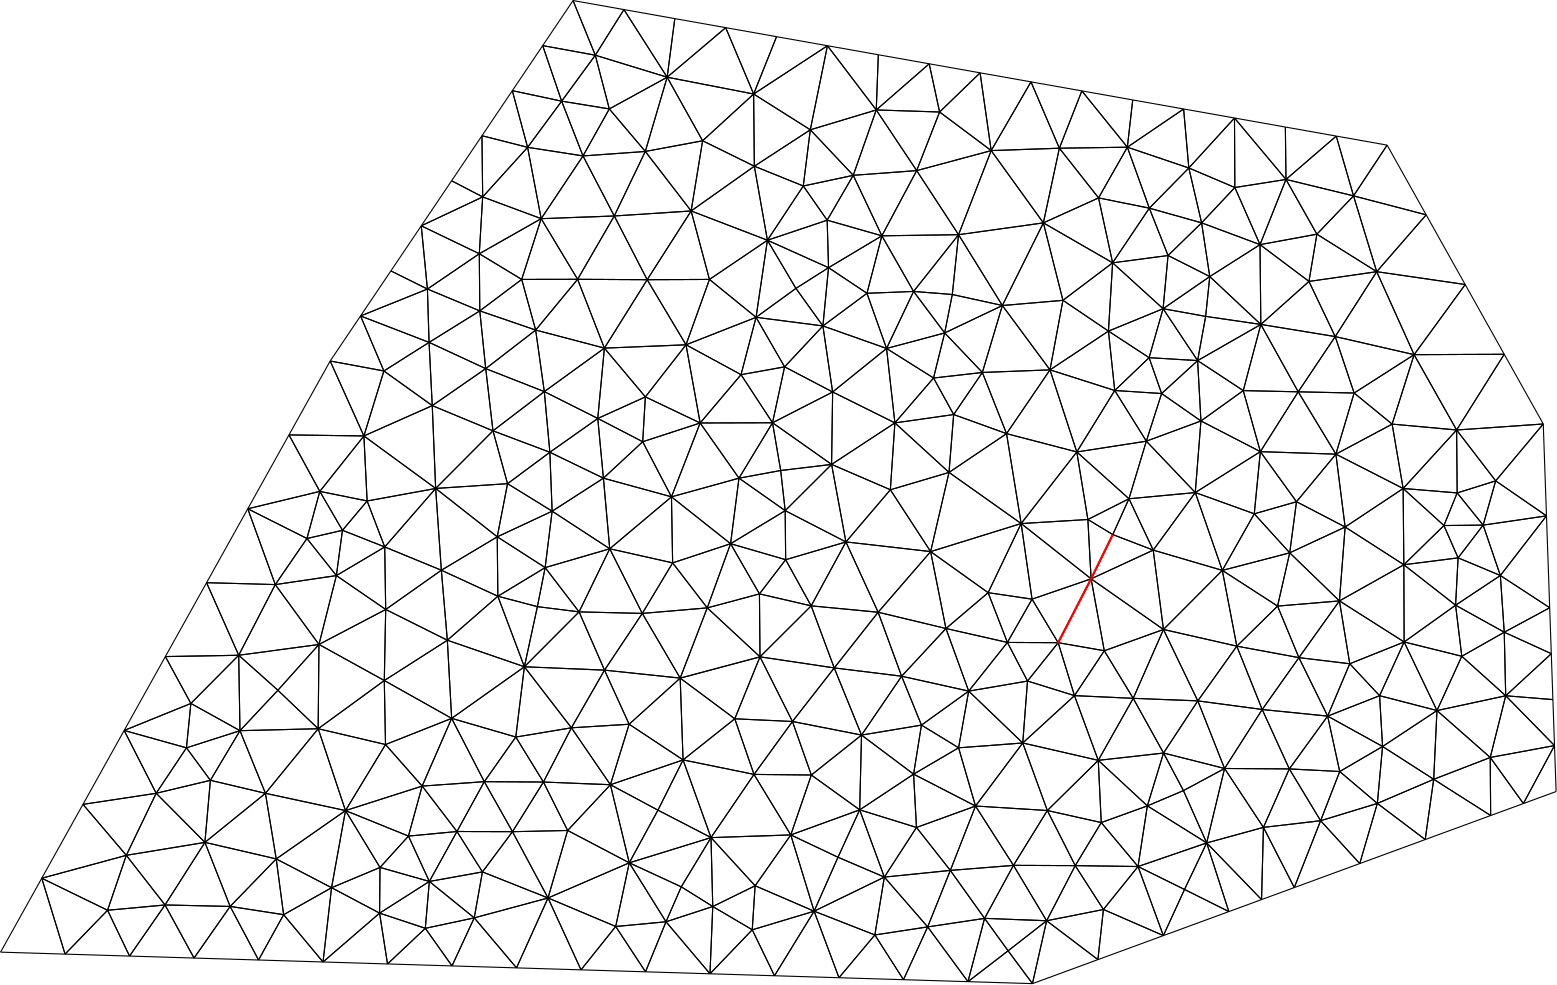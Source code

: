 <?xml version="1.0"?>
<!DOCTYPE ipe SYSTEM "ipe.dtd">
<ipe version="70218" creator="Ipe 7.2.29">
<info created="D:20221020151441" modified="D:20250525151726"/>
<ipestyle name="basic">
<symbol name="mark/disk(sx)" transformations="translations">
<path fill="sym-stroke">
0.6 0 0 0.6 0 0 e
</path>
</symbol>
<anglesize name="22.5 deg" value="22.5"/>
<anglesize name="30 deg" value="30"/>
<anglesize name="45 deg" value="45"/>
<anglesize name="60 deg" value="60"/>
<anglesize name="90 deg" value="90"/>
<arrowsize name="large" value="10"/>
<arrowsize name="small" value="5"/>
<arrowsize name="tiny" value="3"/>
<color name="blue" value="0 0 1"/>
<color name="gray" value="0.745"/>
<color name="green" value="0 1 0"/>
<color name="pink" value="1 0.753 0.796"/>
<color name="red" value="1 0 0"/>
<gridsize name="16 pts (~6 mm)" value="16"/>
<gridsize name="32 pts (~12 mm)" value="32"/>
<gridsize name="4 pts" value="4"/>
<gridsize name="8 pts (~3 mm)" value="8"/>
<opacity name="10%" value="0.1"/>
<opacity name="25%" value="0.25"/>
<opacity name="50%" value="0.5"/>
<opacity name="75%" value="0.75"/>
<pen name="fat" value="1.4"/>
<pen name="heavier" value="0.8"/>
<pen name="ultrafat" value="2"/>
<symbolsize name="large" value="5"/>
<symbolsize name="small" value="2"/>
<symbolsize name="tiny" value="1.1"/>
<textsize name="huge" value="\huge"/>
<textsize name="large" value="\large"/>
<textsize name="small" value="\small"/>
<textsize name="tiny" value="	iny"/>
<tiling name="falling" angle="-60" step="4" width="1"/>
<tiling name="rising" angle="30" step="4" width="1"/>
</ipestyle>
<page>
<layer name="hull"/>
<layer name="constraints"/>
<layer name="triangulation"/>
<layer name="obtuse"/>
<layer name="blub"/>
<layer name="problems"/>
<view layers="triangulation problems" active="problems"/>
<path layer="triangulation" stroke="black">
168.912 291.911 m
170.362 308.778 l
</path>
<path stroke="black">
170.362 308.778 m
152.448 297.368 l
</path>
<path stroke="black">
152.448 297.368 m
168.912 291.911 l
</path>
<path stroke="black">
267.856 473.829 m
293.904 473.909 l
</path>
<path stroke="black">
293.904 473.909 m
282.57 491.224 l
</path>
<path stroke="black">
282.57 491.224 m
267.856 473.829 l
</path>
<path stroke="black">
383.41 437.631 m
350.827 427.528 l
</path>
<path stroke="black">
350.827 427.528 m
371.527 412.737 l
</path>
<path stroke="black">
371.527 412.737 m
383.41 437.631 l
</path>
<path stroke="black">
248.129 483.221 m
230.996 475.462 l
</path>
<path stroke="black">
230.996 475.462 m
247.17 467.079 l
</path>
<path stroke="black">
247.17 467.079 m
248.129 483.221 l
</path>
<path stroke="black">
434.67 355.012 m
447.012 373.786 l
</path>
<path stroke="black">
447.012 373.786 m
423.758 374.703 l
</path>
<path stroke="black">
423.758 374.703 m
434.67 355.012 l
</path>
<path stroke="black">
371.527 412.737 m
378.462 394.825 l
</path>
<path stroke="black">
378.462 394.825 m
387.337 410.404 l
</path>
<path stroke="black">
387.337 410.404 m
371.527 412.737 l
</path>
<path stroke="black">
429.473 497.34 m
417.103 485.522 l
</path>
<path stroke="black">
417.103 485.522 m
433.979 484.425 l
</path>
<path stroke="black">
433.979 484.425 m
429.473 497.34 l
</path>
<path stroke="black">
210.619 547.386 m
236.937 548.352 l
</path>
<path stroke="black">
236.937 548.352 m
225.679 569.969 l
</path>
<path stroke="black">
225.679 569.969 m
210.619 547.386 l
</path>
<path stroke="black">
357.441 456.033 m
337.964 473.865 l
</path>
<path stroke="black">
337.964 473.865 m
336.328 449.788 l
</path>
<path stroke="black">
336.328 449.788 m
357.441 456.033 l
</path>
<path stroke="black">
500.049 436.378 m
480.097 427.084 l
</path>
<path stroke="black">
480.097 427.084 m
497.992 409.78 l
</path>
<path stroke="black">
497.992 409.78 m
500.049 436.378 l
</path>
<path stroke="black">
287.358 566.264 m
307.51 579.377 l
</path>
<path stroke="black">
307.51 579.377 m
287.113 592.252 l
</path>
<path stroke="black">
287.113 592.252 m
287.358 566.264 l
</path>
<path stroke="black">
281.83 453.962 m
298.469 442.268 l
</path>
<path stroke="black">
298.469 442.268 m
296.845 456.726 l
</path>
<path stroke="black">
296.845 456.726 m
281.83 453.962 l
</path>
<path stroke="black">
247.024 405.278 m
224.268 405.822 l
</path>
<path stroke="black">
224.268 405.822 m
233.425 384.848 l
</path>
<path stroke="black">
233.425 384.848 m
247.024 405.278 l
</path>
<path stroke="black">
224.959 276.959 m
248.177 276.25 l
</path>
<path stroke="black">
248.177 276.25 m
237.453 292.569 l
</path>
<path stroke="black">
237.453 292.569 m
224.959 276.959 l
</path>
<path stroke="black">
301.082 366.363 m
325.946 361.477 l
</path>
<path stroke="black">
325.946 361.477 m
316.124 385.65 l
</path>
<path stroke="black">
316.124 385.65 m
301.082 366.363 l
</path>
<path stroke="black">
396.74 394.732 m
413.344 391.829 l
</path>
<path stroke="black">
413.344 391.829 m
408.597 417.723 l
</path>
<path stroke="black">
408.597 417.723 m
396.74 394.732 l
</path>
<path stroke="black">
446.941 496.286 m
429.473 497.34 l
</path>
<path stroke="black">
429.473 497.34 m
433.979 484.425 l
</path>
<path stroke="black">
433.979 484.425 m
446.941 496.286 l
</path>
<path stroke="black">
417.103 485.522 m
414.842 506.906 l
</path>
<path stroke="black">
414.842 506.906 m
393.796 492.948 l
</path>
<path stroke="black">
393.796 492.948 m
417.103 485.522 l
</path>
<path stroke="black">
188.524 514.181 m
208.64 507.281 l
</path>
<path stroke="black">
208.64 507.281 m
203.612 525.513 l
</path>
<path stroke="black">
203.612 525.513 m
188.524 514.181 l
</path>
<path stroke="black">
262.762 501.976 m
248.785 525.407 l
</path>
<path stroke="black">
248.785 525.407 m
233.381 500.78 l
</path>
<path stroke="black">
233.381 500.78 m
262.762 501.976 l
</path>
<path stroke="black">
224.268 405.822 m
212.051 421.768 l
</path>
<path stroke="black">
212.051 421.768 m
209.26 407.706 l
</path>
<path stroke="black">
209.26 407.706 m
224.268 405.822 l
</path>
<path stroke="black">
230.996 475.462 m
211.75 485.12 l
</path>
<path stroke="black">
211.75 485.12 m
213.747 463.287 l
</path>
<path stroke="black">
213.747 463.287 m
230.996 475.462 l
</path>
<path stroke="black">
434.642 399.491 m
413.344 391.829 l
</path>
<path stroke="black">
413.344 391.829 m
423.758 374.703 l
</path>
<path stroke="black">
423.758 374.703 m
434.642 399.491 l
</path>
<path stroke="black">
366.981 335.928 m
380.642 314.575 l
</path>
<path stroke="black">
380.642 314.575 m
392.84 334.317 l
</path>
<path stroke="black">
392.84 334.317 m
366.981 335.928 l
</path>
<path stroke="black">
380.642 314.575 m
402.879 314.475 l
</path>
<path stroke="black">
402.879 314.475 m
392.84 334.317 l
</path>
<path stroke="black">
392.84 334.317 m
380.642 314.575 l
</path>
<path stroke="black">
456.642 349.45 m
434.67 355.012 l
</path>
<path stroke="black">
434.67 355.012 m
441.839 341.485 l
</path>
<path stroke="black">
441.839 341.485 m
456.642 349.45 l
</path>
<path stroke="black">
289.397 389.642 m
260.665 381.982 l
</path>
<path stroke="black">
260.665 381.982 m
280.319 367.339 l
</path>
<path stroke="black">
280.319 367.339 m
289.397 389.642 l
</path>
<path stroke="black">
308.882 298.074 m
300.479 325.531 l
</path>
<path stroke="black">
300.479 325.531 m
287.639 307.227 l
</path>
<path stroke="black">
287.639 307.227 m
308.882 298.074 l
</path>
<path stroke="black">
407.431 439.084 m
408.597 417.723 l
</path>
<path stroke="black">
408.597 417.723 m
416.402 433.653 l
</path>
<path stroke="black">
416.402 433.653 m
407.431 439.084 l
</path>
<path stroke="black">
403.446 463.4 m
428.479 467.281 l
</path>
<path stroke="black">
428.479 467.281 m
417.103 485.522 l
</path>
<path stroke="black">
417.103 485.522 m
403.446 463.4 l
</path>
<path stroke="black">
114.9 415.654 m
130.622 394.102 l
</path>
<path stroke="black">
130.622 394.102 m
136.893 418.898 l
</path>
<path stroke="black">
136.893 418.898 m
114.9 415.654 l
</path>
<path stroke="black">
172.636 450.265 m
146.803 469.158 l
</path>
<path stroke="black">
146.803 469.158 m
147.964 445.752 l
</path>
<path stroke="black">
147.964 445.752 m
172.636 450.265 l
</path>
<path stroke="black">
130.343 363.76 m
130.622 394.102 l
</path>
<path stroke="black">
130.622 394.102 m
115.841 377.614 l
</path>
<path stroke="black">
115.841 377.614 m
130.343 363.76 l
</path>
<path stroke="black">
469.695 509.307 m
451.314 526.54 l
</path>
<path stroke="black">
451.314 526.54 m
449.837 512.201 l
</path>
<path stroke="black">
449.837 512.201 m
469.695 509.307 l
</path>
<path stroke="black">
540.182 471.306 m
524.875 498.421 l
</path>
<path stroke="black">
524.875 498.421 m
516.965 473.424 l
</path>
<path stroke="black">
516.965 473.424 m
540.182 471.306 l
</path>
<path stroke="black">
540.713 425.272 m
539.81 408.229 l
</path>
<path stroke="black">
539.81 408.229 m
555.927 418.919 l
</path>
<path stroke="black">
555.927 418.919 m
540.713 425.272 l
</path>
<path stroke="black">
260.665 381.982 m
247.024 405.278 l
</path>
<path stroke="black">
247.024 405.278 m
233.425 384.848 l
</path>
<path stroke="black">
233.425 384.848 m
260.665 381.982 l
</path>
<path stroke="black">
180.298 326.765 m
170.362 308.778 l
</path>
<path stroke="black">
170.362 308.778 m
189.476 312.217 l
</path>
<path stroke="black">
189.476 312.217 m
180.298 326.765 l
</path>
<path stroke="black">
82.922 356.88 m
102.186 363.057 l
</path>
<path stroke="black">
102.186 363.057 m
84.5119 372.867 l
</path>
<path stroke="black">
84.5119 372.867 m
82.922 356.88 l
</path>
<path stroke="black">
85.653 281.209 m
108.871 280.501 l
</path>
<path stroke="black">
108.871 280.501 m
98.6501 299.789 l
</path>
<path stroke="black">
98.6501 299.789 m
85.653 281.209 l
</path>
<path stroke="black">
200.238 593.462 m
205.736 573.064 l
</path>
<path stroke="black">
205.736 573.064 m
217.993 589.68 l
</path>
<path stroke="black">
217.993 589.68 m
200.238 593.462 l
</path>
<path stroke="black">
483.157 485.049 m
496.72 462.608 l
</path>
<path stroke="black">
496.72 462.608 m
503.283 484.613 l
</path>
<path stroke="black">
503.283 484.613 m
483.157 485.049 l
</path>
<path stroke="black">
425.485 314.155 m
428.849 335.989 l
</path>
<path stroke="black">
428.849 335.989 m
412.251 329.975 l
</path>
<path stroke="black">
412.251 329.975 m
425.485 314.155 l
</path>
<path stroke="black">
130.622 394.102 m
130.343 363.76 l
</path>
<path stroke="black">
130.343 363.76 m
154.145 381.108 l
</path>
<path stroke="black">
154.145 381.108 m
130.622 394.102 l
</path>
<path stroke="black">
178.396 367.494 m
167.774 343.118 l
</path>
<path stroke="black">
167.774 343.118 m
190.147 344.701 l
</path>
<path stroke="black">
190.147 344.701 m
178.396 367.494 l
</path>
<path stroke="black">
201.741 277.667 m
224.959 276.959 l
</path>
<path stroke="black">
224.959 276.959 m
213.087 302.833 l
</path>
<path stroke="black">
213.087 302.833 m
201.741 277.667 l
</path>
<path stroke="black">
213.087 302.833 m
224.959 276.959 l
</path>
<path stroke="black">
224.959 276.959 m
237.453 292.569 l
</path>
<path stroke="black">
237.453 292.569 m
213.087 302.833 l
</path>
<path stroke="black">
204.577 386.065 m
178.396 367.494 l
</path>
<path stroke="black">
178.396 367.494 m
201.484 360.77 l
</path>
<path stroke="black">
201.484 360.77 m
204.577 386.065 l
</path>
<path stroke="black">
195.022 411.455 m
212.051 421.768 l
</path>
<path stroke="black">
212.051 421.768 m
194.809 432.851 l
</path>
<path stroke="black">
194.809 432.851 m
195.022 411.455 l
</path>
<path stroke="black">
430.96 428.058 m
434.642 399.491 l
</path>
<path stroke="black">
434.642 399.491 m
455.835 420.763 l
</path>
<path stroke="black">
455.835 420.763 m
430.96 428.058 l
</path>
<path stroke="black">
446.098 448.783 m
428.479 467.281 l
</path>
<path stroke="black">
428.479 467.281 m
422.225 446.555 l
</path>
<path stroke="black">
422.225 446.555 m
446.098 448.783 l
</path>
<path stroke="black">
450.203 322.653 m
456.642 349.45 l
</path>
<path stroke="black">
456.642 349.45 m
441.839 341.485 l
</path>
<path stroke="black">
441.839 341.485 m
450.203 322.653 l
</path>
<path stroke="black">
434.512 514.969 m
451.314 526.54 l
</path>
<path stroke="black">
451.314 526.54 m
436.292 534.123 l
</path>
<path stroke="black">
436.292 534.123 m
434.512 514.969 l
</path>
<path stroke="black">
417.103 485.522 m
428.479 467.281 l
</path>
<path stroke="black">
428.479 467.281 m
433.979 484.425 l
</path>
<path stroke="black">
433.979 484.425 m
417.103 485.522 l
</path>
<path stroke="black">
429.559 551.161 m
416.342 531.492 l
</path>
<path stroke="black">
416.342 531.492 m
436.292 534.123 l
</path>
<path stroke="black">
436.292 534.123 m
429.559 551.161 l
</path>
<path stroke="black">
391.415 545.87 m
372.63 571.894 l
</path>
<path stroke="black">
372.63 571.894 m
360.881 541.614 l
</path>
<path stroke="black">
360.881 541.614 m
391.415 545.87 l
</path>
<path stroke="black">
334.958 500.657 m
312.043 508.76 l
</path>
<path stroke="black">
312.043 508.76 m
315.546 484.986 l
</path>
<path stroke="black">
315.546 484.986 m
334.958 500.657 l
</path>
<path stroke="black">
287.977 511.868 m
262.762 501.976 l
</path>
<path stroke="black">
262.762 501.976 m
282.57 491.224 l
</path>
<path stroke="black">
282.57 491.224 m
287.977 511.868 l
</path>
<path stroke="black">
287.358 566.264 m
292.07 539.618 l
</path>
<path stroke="black">
292.07 539.618 m
304.981 559.143 l
</path>
<path stroke="black">
304.981 559.143 m
287.358 566.264 l
</path>
<path stroke="black">
331.249 586.523 m
307.51 579.377 l
</path>
<path stroke="black">
307.51 579.377 m
322.968 562.99 l
</path>
<path stroke="black">
322.968 562.99 m
331.249 586.523 l
</path>
<path stroke="black">
213.087 302.833 m
242.331 315.49 l
</path>
<path stroke="black">
242.331 315.49 m
220.149 327.131 l
</path>
<path stroke="black">
220.149 327.131 m
213.087 302.833 l
</path>
<path stroke="black">
337.964 473.865 m
357.441 456.033 l
</path>
<path stroke="black">
357.441 456.033 m
359.117 476.867 l
</path>
<path stroke="black">
359.117 476.867 m
337.964 473.865 l
</path>
<path stroke="black">
414.842 506.906 m
417.103 485.522 l
</path>
<path stroke="black">
417.103 485.522 m
429.473 497.34 l
</path>
<path stroke="black">
429.473 497.34 m
414.842 506.906 l
</path>
<path stroke="black">
307.51 579.377 m
287.358 566.264 l
</path>
<path stroke="black">
287.358 566.264 m
304.981 559.143 l
</path>
<path stroke="black">
304.981 559.143 m
307.51 579.377 l
</path>
<path stroke="black">
287.113 592.252 m
307.51 579.377 l
</path>
<path stroke="black">
307.51 579.377 m
313.681 609.639 l
</path>
<path stroke="black">
313.681 609.639 m
287.113 592.252 l
</path>
<path stroke="black">
334.166 310.352 m
357.921 312.76 l
</path>
<path stroke="black">
357.921 312.76 m
345.731 328.218 l
</path>
<path stroke="black">
345.731 328.218 m
334.166 310.352 l
</path>
<path stroke="black">
349.762 292.421 m
334.166 310.352 l
</path>
<path stroke="black">
334.166 310.352 m
330.748 289.524 l
</path>
<path stroke="black">
330.748 289.524 m
349.762 292.421 l
</path>
<path stroke="black">
98.6501 299.789 m
89.5706 322.845 l
</path>
<path stroke="black">
89.5706 322.845 m
75.2092 300.319 l
</path>
<path stroke="black">
75.2092 300.319 m
98.6501 299.789 l
</path>
<path stroke="black">
345.802 564.685 m
331.249 586.523 l
</path>
<path stroke="black">
331.249 586.523 m
322.968 562.99 l
</path>
<path stroke="black">
322.968 562.99 m
345.802 564.685 l
</path>
<path stroke="black">
214.568 442.076 m
233.03 453.955 l
</path>
<path stroke="black">
233.03 453.955 m
213.747 463.287 l
</path>
<path stroke="black">
213.747 463.287 m
214.568 442.076 l
</path>
<path stroke="black">
212.051 421.768 m
214.568 442.076 l
</path>
<path stroke="black">
214.568 442.076 m
194.809 432.851 l
</path>
<path stroke="black">
194.809 432.851 m
212.051 421.768 l
</path>
<path stroke="black">
513.524 357.367 m
531.931 345.558 l
</path>
<path stroke="black">
531.931 345.558 m
533.107 370.308 l
</path>
<path stroke="black">
533.107 370.308 m
513.524 357.367 l
</path>
<path stroke="black">
540.378 448.651 m
520.933 450.245 l
</path>
<path stroke="black">
520.933 450.245 m
535.612 436.909 l
</path>
<path stroke="black">
535.612 436.909 m
540.378 448.651 l
</path>
<path stroke="black">
483.157 485.049 m
469.695 509.307 l
</path>
<path stroke="black">
469.695 509.307 m
463.371 485.486 l
</path>
<path stroke="black">
463.371 485.486 m
483.157 485.049 l
</path>
<path stroke="black">
533.107 370.308 m
552.285 353.416 l
</path>
<path stroke="black">
552.285 353.416 m
557.855 375.63 l
</path>
<path stroke="black">
557.855 375.63 m
533.107 370.308 l
</path>
<path stroke="black">
301.082 366.363 m
289.397 389.642 l
</path>
<path stroke="black">
289.397 389.642 m
280.319 367.339 l
</path>
<path stroke="black">
280.319 367.339 m
301.082 366.363 l
</path>
<path stroke="black">
289.397 389.642 m
307.813 407.992 l
</path>
<path stroke="black">
307.813 407.992 m
289.199 412.301 l
</path>
<path stroke="black">
289.199 412.301 m
289.397 389.642 l
</path>
<path stroke="black">
428.479 467.281 m
403.446 463.4 l
</path>
<path stroke="black">
403.446 463.4 m
422.225 446.555 l
</path>
<path stroke="black">
422.225 446.555 m
428.479 467.281 l
</path>
<path stroke="black">
422.225 446.555 m
403.446 463.4 l
</path>
<path stroke="black">
403.446 463.4 m
407.431 439.084 l
</path>
<path stroke="black">
407.431 439.084 m
422.225 446.555 l
</path>
<path stroke="black">
489.878 541.799 m
511.414 528.295 l
</path>
<path stroke="black">
511.414 528.295 m
503.068 555.585 l
</path>
<path stroke="black">
503.068 555.585 m
489.878 541.799 l
</path>
<path stroke="black">
369.452 492.02 m
376.651 516.118 l
</path>
<path stroke="black">
376.651 516.118 m
355.88 506.251 l
</path>
<path stroke="black">
355.88 506.251 m
369.452 492.02 l
</path>
<path stroke="black">
337.964 473.865 m
334.958 500.657 l
</path>
<path stroke="black">
334.958 500.657 m
315.546 484.986 l
</path>
<path stroke="black">
315.546 484.986 m
337.964 473.865 l
</path>
<path stroke="black">
540.182 471.306 m
557.322 498.568 l
</path>
<path stroke="black">
557.322 498.568 m
524.875 498.421 l
</path>
<path stroke="black">
524.875 498.421 m
540.182 471.306 l
</path>
<path stroke="black">
571.374 473.47 m
557.322 498.568 l
</path>
<path stroke="black">
557.322 498.568 m
540.182 471.306 l
</path>
<path stroke="black">
540.182 471.306 m
571.374 473.47 l
</path>
<path stroke="black">
496.475 504.934 m
469.695 509.307 l
</path>
<path stroke="black">
469.695 509.307 m
483.157 485.049 l
</path>
<path stroke="black">
483.157 485.049 m
496.475 504.934 l
</path>
<path stroke="black">
102.186 363.057 m
82.922 356.88 l
</path>
<path stroke="black">
82.922 356.88 m
91.5386 345.191 l
</path>
<path stroke="black">
91.5386 345.191 m
102.186 363.057 l
</path>
<path stroke="black">
135.159 306.529 m
140.174 334.295 l
</path>
<path stroke="black">
140.174 334.295 m
115.241 316.891 l
</path>
<path stroke="black">
115.241 316.891 m
135.159 306.529 l
</path>
<path stroke="black">
208.64 507.281 m
190.657 493.396 l
</path>
<path stroke="black">
190.657 493.396 m
211.75 485.12 l
</path>
<path stroke="black">
211.75 485.12 m
208.64 507.281 l
</path>
<path stroke="black">
272.393 299.757 m
271.762 324.571 l
</path>
<path stroke="black">
271.762 324.571 m
261.056 306.844 l
</path>
<path stroke="black">
261.056 306.844 m
272.393 299.757 l
</path>
<path stroke="black">
200.292 326.695 m
180.298 326.765 l
</path>
<path stroke="black">
180.298 326.765 m
189.476 312.217 l
</path>
<path stroke="black">
189.476 312.217 m
200.292 326.695 l
</path>
<path stroke="black">
340.383 382.663 m
331.93 405.699 l
</path>
<path stroke="black">
331.93 405.699 m
316.124 385.65 l
</path>
<path stroke="black">
316.124 385.65 m
340.383 382.663 l
</path>
<path stroke="black">
270.41 407.265 m
260.665 381.982 l
</path>
<path stroke="black">
260.665 381.982 m
289.397 389.642 l
</path>
<path stroke="black">
289.397 389.642 m
270.41 407.265 l
</path>
<path stroke="black">
293.904 473.909 m
281.83 453.962 l
</path>
<path stroke="black">
281.83 453.962 m
296.845 456.726 l
</path>
<path stroke="black">
296.845 456.726 m
293.904 473.909 l
</path>
<path stroke="black">
247.024 405.278 m
270.41 407.265 l
</path>
<path stroke="black">
270.41 407.265 m
257.948 423.465 l
</path>
<path stroke="black">
257.948 423.465 m
247.024 405.278 l
</path>
<path stroke="black">
186.528 295.674 m
170.362 308.778 l
</path>
<path stroke="black">
170.362 308.778 m
168.912 291.911 l
</path>
<path stroke="black">
168.912 291.911 m
186.528 295.674 l
</path>
<path stroke="black">
140.174 334.295 m
135.159 306.529 l
</path>
<path stroke="black">
135.159 306.529 m
152.598 313.822 l
</path>
<path stroke="black">
152.598 313.822 m
140.174 334.295 l
</path>
<path stroke="black">
325.946 361.477 m
340.383 382.663 l
</path>
<path stroke="black">
340.383 382.663 m
316.124 385.65 l
</path>
<path stroke="black">
316.124 385.65 m
325.946 361.477 l
</path>
<path stroke="black">
364.531 377.301 m
340.383 382.663 l
</path>
<path stroke="black">
340.383 382.663 m
347.52 365.07 l
</path>
<path stroke="black">
347.52 365.07 m
364.531 377.301 l
</path>
<path stroke="black">
470.635 328.249 m
479.957 349.292 l
</path>
<path stroke="black">
479.957 349.292 m
456.642 349.45 l
</path>
<path stroke="black">
456.642 349.45 m
470.635 328.249 l
</path>
<path stroke="black">
497.992 409.78 m
501.71 387.148 l
</path>
<path stroke="black">
501.71 387.148 m
521.29 394.993 l
</path>
<path stroke="black">
521.29 394.993 m
497.992 409.78 l
</path>
<path stroke="black">
357.921 312.76 m
370.246 295.489 l
</path>
<path stroke="black">
370.246 295.489 m
380.642 314.575 l
</path>
<path stroke="black">
380.642 314.575 m
357.921 312.76 l
</path>
<path stroke="black">
357.921 312.76 m
366.981 335.928 l
</path>
<path stroke="black">
366.981 335.928 m
345.731 328.218 l
</path>
<path stroke="black">
345.731 328.218 m
357.921 312.76 l
</path>
<path stroke="black">
230.104 606.225 m
211.167 609.683 l
</path>
<path stroke="black">
211.167 609.683 m
217.993 589.68 l
</path>
<path stroke="black">
217.993 589.68 m
230.104 606.225 l
</path>
<path stroke="black">
372.63 571.894 m
345.802 564.685 l
</path>
<path stroke="black">
345.802 564.685 m
360.881 541.614 l
</path>
<path stroke="black">
360.881 541.614 m
372.63 571.894 l
</path>
<path stroke="black">
429.559 551.161 m
436.292 534.123 l
</path>
<path stroke="black">
436.292 534.123 m
448.374 545.874 l
</path>
<path stroke="black">
448.374 545.874 m
429.559 551.161 l
</path>
<path stroke="black">
268.741 575.43 m
287.358 566.264 l
</path>
<path stroke="black">
287.358 566.264 m
287.113 592.252 l
</path>
<path stroke="black">
287.113 592.252 m
268.741 575.43 l
</path>
<path stroke="black">
458.177 297.936 m
450.203 322.653 l
</path>
<path stroke="black">
450.203 322.653 m
442.221 305.893 l
</path>
<path stroke="black">
442.221 305.893 m
458.177 297.936 l
</path>
<path stroke="black">
211.167 609.683 m
200.238 593.462 l
</path>
<path stroke="black">
200.238 593.462 m
217.993 589.68 l
</path>
<path stroke="black">
217.993 589.68 m
211.167 609.683 l
</path>
<path stroke="black">
268.741 575.43 m
255.974 598.302 l
</path>
<path stroke="black">
255.974 598.302 m
248.116 571.586 l
</path>
<path stroke="black">
248.116 571.586 m
268.741 575.43 l
</path>
<path stroke="black">
315.171 458.919 m
298.469 442.268 l
</path>
<path stroke="black">
298.469 442.268 m
320.33 431.007 l
</path>
<path stroke="black">
320.33 431.007 m
315.171 458.919 l
</path>
<path stroke="black">
293.904 473.909 m
267.856 473.829 l
</path>
<path stroke="black">
267.856 473.829 m
281.83 453.962 l
</path>
<path stroke="black">
281.83 453.962 m
293.904 473.909 l
</path>
<path stroke="black">
540.713 425.272 m
521.178 422.794 l
</path>
<path stroke="black">
521.178 422.794 m
539.81 408.229 l
</path>
<path stroke="black">
539.81 408.229 m
540.713 425.272 l
</path>
<path stroke="black">
521.178 422.794 m
521.29 394.993 l
</path>
<path stroke="black">
521.29 394.993 m
539.81 408.229 l
</path>
<path stroke="black">
539.81 408.229 m
521.178 422.794 l
</path>
<path stroke="black">
262.762 501.976 m
267.856 473.829 l
</path>
<path stroke="black">
267.856 473.829 m
282.57 491.224 l
</path>
<path stroke="black">
282.57 491.224 m
262.762 501.976 l
</path>
<path stroke="black">
223.739 525.555 m
208.64 507.281 l
</path>
<path stroke="black">
208.64 507.281 m
233.381 500.78 l
</path>
<path stroke="black">
233.381 500.78 m
223.739 525.555 l
</path>
<path stroke="black">
188.524 514.181 m
188.345 534.754 l
</path>
<path stroke="black">
188.345 534.754 m
169.667 522.045 l
</path>
<path stroke="black">
169.667 522.045 m
188.524 514.181 l
</path>
<path stroke="black">
264.608 550.162 m
236.937 548.352 l
</path>
<path stroke="black">
236.937 548.352 m
248.785 525.407 l
</path>
<path stroke="black">
248.785 525.407 m
264.608 550.162 l
</path>
<path stroke="black">
383.987 358.63 m
364.531 377.301 l
</path>
<path stroke="black">
364.531 377.301 m
360.887 356.899 l
</path>
<path stroke="black">
360.887 356.899 m
383.987 358.63 l
</path>
<path stroke="black">
364.531 377.301 m
347.52 365.07 l
</path>
<path stroke="black">
347.52 365.07 m
360.887 356.899 l
</path>
<path stroke="black">
360.887 356.899 m
364.531 377.301 l
</path>
<path stroke="black">
314.07 529.736 m
312.043 508.76 l
</path>
<path stroke="black">
312.043 508.76 m
327.905 520.522 l
</path>
<path stroke="black">
327.905 520.522 m
314.07 529.736 l
</path>
<path stroke="black">
313.58 546.834 m
292.07 539.618 l
</path>
<path stroke="black">
292.07 539.618 m
314.07 529.736 l
</path>
<path stroke="black">
314.07 529.736 m
313.58 546.834 l
</path>
<path stroke="black">
194.809 432.851 m
172.636 450.265 l
</path>
<path stroke="black">
172.636 450.265 m
174.682 420.821 l
</path>
<path stroke="black">
174.682 420.821 m
194.809 432.851 l
</path>
<path stroke="black">
195.022 411.455 m
194.809 432.851 l
</path>
<path stroke="black">
194.809 432.851 m
174.682 420.821 l
</path>
<path stroke="black">
174.682 420.821 m
195.022 411.455 l
</path>
<path stroke="black">
413.344 391.829 m
402.61 375.675 l
</path>
<path stroke="black">
402.61 375.675 m
423.758 374.703 l
</path>
<path stroke="black">
423.758 374.703 m
413.344 391.829 l
</path>
<path stroke="black">
383.987 358.63 m
411.169 352.382 l
</path>
<path stroke="black">
411.169 352.382 m
402.61 375.675 l
</path>
<path stroke="black">
402.61 375.675 m
383.987 358.63 l
</path>
<path stroke="black">
511.644 336.872 m
513.524 357.367 l
</path>
<path stroke="black">
513.524 357.367 m
498.097 348.358 l
</path>
<path stroke="black">
498.097 348.358 m
511.644 336.872 l
</path>
<path stroke="black">
505.306 315.226 m
528.871 323.871 l
</path>
<path stroke="black">
528.871 323.871 m
511.644 336.872 l
</path>
<path stroke="black">
511.644 336.872 m
505.306 315.226 l
</path>
<path stroke="black">
200.292 326.695 m
220.149 327.131 l
</path>
<path stroke="black">
220.149 327.131 m
211.434 344.57 l
</path>
<path stroke="black">
211.434 344.57 m
200.292 326.695 l
</path>
<path stroke="black">
233.425 384.848 m
221.507 364.098 l
</path>
<path stroke="black">
221.507 364.098 m
242.287 365.38 l
</path>
<path stroke="black">
242.287 365.38 m
233.425 384.848 l
</path>
<path stroke="black">
408.597 417.723 m
383.41 437.631 l
</path>
<path stroke="black">
383.41 437.631 m
387.337 410.404 l
</path>
<path stroke="black">
387.337 410.404 m
408.597 417.723 l
</path>
<path stroke="black">
383.41 437.631 m
371.527 412.737 l
</path>
<path stroke="black">
371.527 412.737 m
387.337 410.404 l
</path>
<path stroke="black">
387.337 410.404 m
383.41 437.631 l
</path>
<path stroke="black">
366.981 335.928 m
357.921 312.76 l
</path>
<path stroke="black">
357.921 312.76 m
380.642 314.575 l
</path>
<path stroke="black">
380.642 314.575 m
366.981 335.928 l
</path>
<path stroke="black">
271.762 324.571 m
300.479 325.531 l
</path>
<path stroke="black">
300.479 325.531 m
287.244 347.317 l
</path>
<path stroke="black">
287.244 347.317 m
271.762 324.571 l
</path>
<path stroke="black">
496.475 504.934 m
483.157 485.049 l
</path>
<path stroke="black">
483.157 485.049 m
503.283 484.613 l
</path>
<path stroke="black">
503.283 484.613 m
496.475 504.934 l
</path>
<path stroke="black">
540.182 471.306 m
520.933 450.245 l
</path>
<path stroke="black">
520.933 450.245 m
540.378 448.651 l
</path>
<path stroke="black">
540.378 448.651 m
540.182 471.306 l
</path>
<path stroke="black">
557.326 398.503 m
573.687 407.316 l
</path>
<path stroke="black">
573.687 407.316 m
555.927 418.919 l
</path>
<path stroke="black">
555.927 418.919 m
557.326 398.503 l
</path>
<path stroke="black">
469.523 463.509 m
483.157 485.049 l
</path>
<path stroke="black">
483.157 485.049 m
463.371 485.486 l
</path>
<path stroke="black">
463.371 485.486 m
469.523 463.509 l
</path>
<path stroke="black">
446.941 496.286 m
469.695 509.307 l
</path>
<path stroke="black">
469.695 509.307 m
449.837 512.201 l
</path>
<path stroke="black">
449.837 512.201 m
446.941 496.286 l
</path>
<path stroke="black">
372.63 571.894 m
391.415 545.87 l
</path>
<path stroke="black">
391.415 545.87 m
397.172 572.752 l
</path>
<path stroke="black">
397.172 572.752 m
372.63 571.894 l
</path>
<path stroke="black">
60.4981 363.136 m
72.0206 340.524 l
</path>
<path stroke="black">
72.0206 340.524 m
82.922 356.88 l
</path>
<path stroke="black">
82.922 356.88 m
60.4981 363.136 l
</path>
<path stroke="black">
89.5706 322.845 m
115.241 316.891 l
</path>
<path stroke="black">
115.241 316.891 m
111.359 340.503 l
</path>
<path stroke="black">
111.359 340.503 m
89.5706 322.845 l
</path>
<path stroke="black">
554.245 452.997 m
540.378 448.651 l
</path>
<path stroke="black">
540.378 448.651 m
549.731 437.064 l
</path>
<path stroke="black">
549.731 437.064 m
554.245 452.997 l
</path>
<path stroke="black">
540.182 471.306 m
540.378 448.651 l
</path>
<path stroke="black">
540.378 448.651 m
554.245 452.997 l
</path>
<path stroke="black">
554.245 452.997 m
540.182 471.306 l
</path>
<path stroke="black">
325.285 334.553 m
300.479 325.531 l
</path>
<path stroke="black">
300.479 325.531 m
317.479 317.488 l
</path>
<path stroke="black">
317.479 317.488 m
325.285 334.553 l
</path>
<path stroke="black">
383.41 437.631 m
378.155 469.99 l
</path>
<path stroke="black">
378.155 469.99 m
357.441 456.033 l
</path>
<path stroke="black">
357.441 456.033 m
383.41 437.631 l
</path>
<path stroke="black">
350.827 427.528 m
383.41 437.631 l
</path>
<path stroke="black">
383.41 437.631 m
357.441 456.033 l
</path>
<path stroke="black">
357.441 456.033 m
350.827 427.528 l
</path>
<path stroke="black">
130.622 394.102 m
154.648 406.689 l
</path>
<path stroke="black">
154.648 406.689 m
136.893 418.898 l
</path>
<path stroke="black">
136.893 418.898 m
130.622 394.102 l
</path>
<path stroke="black">
134.662 496.139 m
119.829 469.538 l
</path>
<path stroke="black">
119.829 469.538 m
146.803 469.158 l
</path>
<path stroke="black">
146.803 469.158 m
134.662 496.139 l
</path>
<path stroke="black">
146.803 469.158 m
130.927 449.202 l
</path>
<path stroke="black">
130.927 449.202 m
147.964 445.752 l
</path>
<path stroke="black">
147.964 445.752 m
146.803 469.158 l
</path>
<path stroke="black">
114.9 415.654 m
136.893 418.898 l
</path>
<path stroke="black">
136.893 418.898 m
126.295 432.242 l
</path>
<path stroke="black">
126.295 432.242 m
114.9 415.654 l
</path>
<path stroke="black">
154.648 406.689 m
130.622 394.102 l
</path>
<path stroke="black">
130.622 394.102 m
154.145 381.108 l
</path>
<path stroke="black">
154.145 381.108 m
154.648 406.689 l
</path>
<path stroke="black">
154.648 406.689 m
174.682 420.821 l
</path>
<path stroke="black">
174.682 420.821 m
154.303 429.199 l
</path>
<path stroke="black">
154.303 429.199 m
154.648 406.689 l
</path>
<path stroke="black">
172.636 450.265 m
193.27 471.003 l
</path>
<path stroke="black">
193.27 471.003 m
171.413 480.079 l
</path>
<path stroke="black">
171.413 480.079 m
172.636 450.265 l
</path>
<path stroke="black">
146.803 469.158 m
172.636 450.265 l
</path>
<path stroke="black">
172.636 450.265 m
171.413 480.079 l
</path>
<path stroke="black">
171.413 480.079 m
146.803 469.158 l
</path>
<path stroke="black">
146.803 469.158 m
171.413 480.079 l
</path>
<path stroke="black">
171.413 480.079 m
154 492.549 l
</path>
<path stroke="black">
154 492.549 m
146.803 469.158 l
</path>
<path stroke="black">
134.662 496.139 m
146.803 469.158 l
</path>
<path stroke="black">
146.803 469.158 m
154 492.549 l
</path>
<path stroke="black">
154 492.549 m
134.662 496.139 l
</path>
<path stroke="black">
397.172 572.752 m
391.415 545.87 l
</path>
<path stroke="black">
391.415 545.87 m
411.277 554.856 l
</path>
<path stroke="black">
411.277 554.856 m
397.172 572.752 l
</path>
<path stroke="black">
333.272 541.21 m
314.07 529.736 l
</path>
<path stroke="black">
314.07 529.736 m
327.905 520.522 l
</path>
<path stroke="black">
327.905 520.522 m
333.272 541.21 l
</path>
<path stroke="black">
430.96 428.058 m
446.098 448.783 l
</path>
<path stroke="black">
446.098 448.783 m
422.225 446.555 l
</path>
<path stroke="black">
422.225 446.555 m
430.96 428.058 l
</path>
<path stroke="black">
428.479 467.281 m
446.098 448.783 l
</path>
<path stroke="black">
446.098 448.783 m
448.135 474.555 l
</path>
<path stroke="black">
448.135 474.555 m
428.479 467.281 l
</path>
<path stroke="black">
167.774 343.118 m
178.396 367.494 l
</path>
<path stroke="black">
178.396 367.494 m
154.584 358.065 l
</path>
<path stroke="black">
154.584 358.065 m
167.774 343.118 l
</path>
<path stroke="black">
154.145 381.108 m
130.343 363.76 l
</path>
<path stroke="black">
130.343 363.76 m
154.584 358.065 l
</path>
<path stroke="black">
154.584 358.065 m
154.145 381.108 l
</path>
<path stroke="black">
402.879 314.475 m
425.485 314.155 l
</path>
<path stroke="black">
425.485 314.155 m
412.251 329.975 l
</path>
<path stroke="black">
412.251 329.975 m
402.879 314.475 l
</path>
<path stroke="black">
425.485 314.155 m
450.203 322.653 l
</path>
<path stroke="black">
450.203 322.653 m
428.849 335.989 l
</path>
<path stroke="black">
428.849 335.989 m
425.485 314.155 l
</path>
<path stroke="black">
98.6501 299.789 m
108.871 280.501 l
</path>
<path stroke="black">
108.871 280.501 m
117.901 296.814 l
</path>
<path stroke="black">
117.901 296.814 m
98.6501 299.789 l
</path>
<path stroke="black">
136.893 418.898 m
139.084 435.198 l
</path>
<path stroke="black">
139.084 435.198 m
126.295 432.242 l
</path>
<path stroke="black">
126.295 432.242 m
136.893 418.898 l
</path>
<path stroke="black">
104.996 442.938 m
90.1636 416.337 l
</path>
<path stroke="black">
90.1636 416.337 m
114.9 415.654 l
</path>
<path stroke="black">
114.9 415.654 m
104.996 442.938 l
</path>
<path stroke="black">
16 283.334 m
39.2177 282.626 l
</path>
<path stroke="black">
39.2177 282.626 m
30.8327 309.935 l
</path>
<path stroke="black">
30.8327 309.935 m
16 283.334 l
</path>
<path stroke="black">
45.6654 336.535 m
30.8327 309.935 l
</path>
<path stroke="black">
30.8327 309.935 m
61.2686 318.189 l
</path>
<path stroke="black">
61.2686 318.189 m
45.6654 336.535 l
</path>
<path stroke="black">
60.4981 363.136 m
45.6654 336.535 l
</path>
<path stroke="black">
45.6654 336.535 m
72.0206 340.524 l
</path>
<path stroke="black">
72.0206 340.524 m
60.4981 363.136 l
</path>
<path stroke="black">
552.435 332.516 m
552.285 353.416 l
</path>
<path stroke="black">
552.285 353.416 m
531.931 345.558 l
</path>
<path stroke="black">
531.931 345.558 m
552.435 332.516 l
</path>
<path stroke="black">
531.931 345.558 m
552.285 353.416 l
</path>
<path stroke="black">
552.285 353.416 m
533.107 370.308 l
</path>
<path stroke="black">
533.107 370.308 m
531.931 345.558 l
</path>
<path stroke="black">
489.878 541.799 m
478.749 561.507 l
</path>
<path stroke="black">
478.749 561.507 m
469.405 538.034 l
</path>
<path stroke="black">
469.405 538.034 m
489.878 541.799 l
</path>
<path stroke="black">
460.345 558.599 m
460.215 583.617 l
</path>
<path stroke="black">
460.215 583.617 m
443.778 565.629 l
</path>
<path stroke="black">
443.778 565.629 m
460.345 558.599 l
</path>
<path stroke="black">
520.933 450.245 m
496.72 462.608 l
</path>
<path stroke="black">
496.72 462.608 m
500.049 436.378 l
</path>
<path stroke="black">
500.049 436.378 m
520.933 450.245 l
</path>
<path stroke="black">
496.72 462.608 m
482.538 445.482 l
</path>
<path stroke="black">
482.538 445.482 m
500.049 436.378 l
</path>
<path stroke="black">
500.049 436.378 m
496.72 462.608 l
</path>
<path stroke="black">
102.186 363.057 m
130.343 363.76 l
</path>
<path stroke="black">
130.343 363.76 m
115.841 377.614 l
</path>
<path stroke="black">
115.841 377.614 m
102.186 363.057 l
</path>
<path stroke="black">
115.241 316.891 m
140.174 334.295 l
</path>
<path stroke="black">
140.174 334.295 m
111.359 340.503 l
</path>
<path stroke="black">
111.359 340.503 m
115.241 316.891 l
</path>
<path stroke="black">
557.322 498.568 m
543.27 523.665 l
</path>
<path stroke="black">
543.27 523.665 m
524.875 498.421 l
</path>
<path stroke="black">
524.875 498.421 m
557.322 498.568 l
</path>
<path stroke="black">
543.27 523.665 m
529.218 548.762 l
</path>
<path stroke="black">
529.218 548.762 m
511.414 528.295 l
</path>
<path stroke="black">
511.414 528.295 m
543.27 523.665 l
</path>
<path stroke="black">
248.785 525.407 m
262.762 501.976 l
</path>
<path stroke="black">
262.762 501.976 m
271.201 525.508 l
</path>
<path stroke="black">
271.201 525.508 m
248.785 525.407 l
</path>
<path stroke="black">
314.07 529.736 m
292.07 539.618 l
</path>
<path stroke="black">
292.07 539.618 m
302.329 522.284 l
</path>
<path stroke="black">
302.329 522.284 m
314.07 529.736 l
</path>
<path stroke="black">
205.736 573.064 m
210.619 547.386 l
</path>
<path stroke="black">
210.619 547.386 m
225.679 569.969 l
</path>
<path stroke="black">
225.679 569.969 m
205.736 573.064 l
</path>
<path stroke="black">
223.739 525.555 m
236.937 548.352 l
</path>
<path stroke="black">
236.937 548.352 m
210.619 547.386 l
</path>
<path stroke="black">
210.619 547.386 m
223.739 525.555 l
</path>
<path stroke="black">
208.64 507.281 m
223.739 525.555 l
</path>
<path stroke="black">
223.739 525.555 m
203.612 525.513 l
</path>
<path stroke="black">
203.612 525.513 m
208.64 507.281 l
</path>
<path stroke="black">
188.345 534.754 m
188.524 514.181 l
</path>
<path stroke="black">
188.524 514.181 m
203.612 525.513 l
</path>
<path stroke="black">
203.612 525.513 m
188.345 534.754 l
</path>
<path stroke="black">
482.538 445.482 m
480.097 427.084 l
</path>
<path stroke="black">
480.097 427.084 m
500.049 436.378 l
</path>
<path stroke="black">
500.049 436.378 m
482.538 445.482 l
</path>
<path stroke="black">
521.178 422.794 m
497.992 409.78 l
</path>
<path stroke="black">
497.992 409.78 m
521.29 394.993 l
</path>
<path stroke="black">
521.29 394.993 m
521.178 422.794 l
</path>
<path stroke="black">
368.631 599.881 m
372.63 571.894 l
</path>
<path stroke="black">
372.63 571.894 m
386.948 596.628 l
</path>
<path stroke="black">
386.948 596.628 m
368.631 599.881 l
</path>
<path stroke="black">
542.045 389.846 m
533.107 370.308 l
</path>
<path stroke="black">
533.107 370.308 m
557.855 375.63 l
</path>
<path stroke="black">
557.855 375.63 m
542.045 389.846 l
</path>
<path stroke="black">
170.362 308.778 m
186.528 295.674 l
</path>
<path stroke="black">
186.528 295.674 m
189.476 312.217 l
</path>
<path stroke="black">
189.476 312.217 m
170.362 308.778 l
</path>
<path stroke="black">
201.741 277.667 m
213.087 302.833 l
</path>
<path stroke="black">
213.087 302.833 m
186.528 295.674 l
</path>
<path stroke="black">
186.528 295.674 m
201.741 277.667 l
</path>
<path stroke="black">
242.331 315.49 m
213.087 302.833 l
</path>
<path stroke="black">
213.087 302.833 m
237.453 292.569 l
</path>
<path stroke="black">
237.453 292.569 m
242.331 315.49 l
</path>
<path stroke="black">
200.292 326.695 m
213.087 302.833 l
</path>
<path stroke="black">
213.087 302.833 m
220.149 327.131 l
</path>
<path stroke="black">
220.149 327.131 m
200.292 326.695 l
</path>
<path stroke="black">
61.2686 318.189 m
30.8327 309.935 l
</path>
<path stroke="black">
30.8327 309.935 m
54.5154 298.412 l
</path>
<path stroke="black">
54.5154 298.412 m
61.2686 318.189 l
</path>
<path stroke="black">
62.4354 281.917 m
75.2092 300.319 l
</path>
<path stroke="black">
75.2092 300.319 m
54.5154 298.412 l
</path>
<path stroke="black">
54.5154 298.412 m
62.4354 281.917 l
</path>
<path stroke="black">
511.414 528.295 m
529.218 548.762 l
</path>
<path stroke="black">
529.218 548.762 m
503.068 555.585 l
</path>
<path stroke="black">
503.068 555.585 m
511.414 528.295 l
</path>
<path stroke="black">
469.695 509.307 m
496.475 504.934 l
</path>
<path stroke="black">
496.475 504.934 m
487.026 524.792 l
</path>
<path stroke="black">
487.026 524.792 m
469.695 509.307 l
</path>
<path stroke="black">
313.58 546.834 m
314.07 529.736 l
</path>
<path stroke="black">
314.07 529.736 m
333.272 541.21 l
</path>
<path stroke="black">
333.272 541.21 m
313.58 546.834 l
</path>
<path stroke="black">
292.07 539.618 m
313.58 546.834 l
</path>
<path stroke="black">
313.58 546.834 m
304.981 559.143 l
</path>
<path stroke="black">
304.981 559.143 m
292.07 539.618 l
</path>
<path stroke="black">
261.704 352.536 m
260.665 381.982 l
</path>
<path stroke="black">
260.665 381.982 m
242.287 365.38 l
</path>
<path stroke="black">
242.287 365.38 m
261.704 352.536 l
</path>
<path stroke="black">
260.665 381.982 m
233.425 384.848 l
</path>
<path stroke="black">
233.425 384.848 m
242.287 365.38 l
</path>
<path stroke="black">
242.287 365.38 m
260.665 381.982 l
</path>
<path stroke="black">
286.609 291.381 m
308.882 298.074 l
</path>
<path stroke="black">
308.882 298.074 m
287.639 307.227 l
</path>
<path stroke="black">
287.639 307.227 m
286.609 291.381 l
</path>
<path stroke="black">
294.612 274.834 m
308.882 298.074 l
</path>
<path stroke="black">
308.882 298.074 m
286.609 291.381 l
</path>
<path stroke="black">
286.609 291.381 m
294.612 274.834 l
</path>
<path stroke="black">
436.292 534.123 m
451.314 526.54 l
</path>
<path stroke="black">
451.314 526.54 m
448.374 545.874 l
</path>
<path stroke="black">
448.374 545.874 m
436.292 534.123 l
</path>
<path stroke="black">
451.314 526.54 m
469.695 509.307 l
</path>
<path stroke="black">
469.695 509.307 m
469.405 538.034 l
</path>
<path stroke="black">
469.405 538.034 m
451.314 526.54 l
</path>
<path stroke="black">
178.396 367.494 m
190.147 344.701 l
</path>
<path stroke="black">
190.147 344.701 m
201.484 360.77 l
</path>
<path stroke="black">
201.484 360.77 m
178.396 367.494 l
</path>
<path stroke="black">
221.507 364.098 m
204.577 386.065 l
</path>
<path stroke="black">
204.577 386.065 m
201.484 360.77 l
</path>
<path stroke="black">
201.484 360.77 m
221.507 364.098 l
</path>
<path stroke="black">
260.665 381.982 m
270.41 407.265 l
</path>
<path stroke="black">
270.41 407.265 m
247.024 405.278 l
</path>
<path stroke="black">
247.024 405.278 m
260.665 381.982 l
</path>
<path stroke="black">
257.526 447.242 m
235.302 428.545 l
</path>
<path stroke="black">
235.302 428.545 m
257.948 423.465 l
</path>
<path stroke="black">
257.948 423.465 m
257.526 447.242 l
</path>
<path stroke="black">
416.342 531.492 m
391.415 545.87 l
</path>
<path stroke="black">
391.415 545.87 m
398.454 517.987 l
</path>
<path stroke="black">
398.454 517.987 m
416.342 531.492 l
</path>
<path stroke="black">
414.842 506.906 m
416.342 531.492 l
</path>
<path stroke="black">
416.342 531.492 m
398.454 517.987 l
</path>
<path stroke="black">
398.454 517.987 m
414.842 506.906 l
</path>
<path stroke="black">
212.051 421.768 m
195.022 411.455 l
</path>
<path stroke="black">
195.022 411.455 m
209.26 407.706 l
</path>
<path stroke="black">
209.26 407.706 m
212.051 421.768 l
</path>
<path stroke="black">
154.145 381.108 m
178.396 367.494 l
</path>
<path stroke="black">
178.396 367.494 m
176.842 395.613 l
</path>
<path stroke="black">
176.842 395.613 m
154.145 381.108 l
</path>
<path stroke="black">
357.441 456.033 m
378.155 469.99 l
</path>
<path stroke="black">
378.155 469.99 m
359.117 476.867 l
</path>
<path stroke="black">
359.117 476.867 m
357.441 456.033 l
</path>
<path stroke="black">
282.57 491.224 m
293.904 473.909 l
</path>
<path stroke="black">
293.904 473.909 m
298.252 494.039 l
</path>
<path stroke="black">
298.252 494.039 m
282.57 491.224 l
</path>
<path stroke="black">
331.93 405.699 m
307.813 407.992 l
</path>
<path stroke="black">
307.813 407.992 m
316.124 385.65 l
</path>
<path stroke="black">
316.124 385.65 m
331.93 405.699 l
</path>
<path stroke="black">
270.41 407.265 m
289.397 389.642 l
</path>
<path stroke="black">
289.397 389.642 m
289.199 412.301 l
</path>
<path stroke="black">
289.199 412.301 m
270.41 407.265 l
</path>
<path stroke="black">
383.987 358.63 m
366.981 335.928 l
</path>
<path stroke="black">
366.981 335.928 m
392.84 334.317 l
</path>
<path stroke="black">
392.84 334.317 m
383.987 358.63 l
</path>
<path stroke="black">
347.52 365.07 m
344.691 347.407 l
</path>
<path stroke="black">
344.691 347.407 m
360.887 356.899 l
</path>
<path stroke="black">
360.887 356.899 m
347.52 365.07 l
</path>
<path stroke="black">
387.483 272 m
392.589 294.634 l
</path>
<path stroke="black">
392.589 294.634 m
378.709 283.818 l
</path>
<path stroke="black">
378.709 283.818 m
387.483 272 l
</path>
<path stroke="black">
434.612 289.29 m
425.485 314.155 l
</path>
<path stroke="black">
425.485 314.155 m
413.031 298.69 l
</path>
<path stroke="black">
413.031 298.69 m
434.612 289.29 l
</path>
<path stroke="black">
411.048 280.645 m
434.612 289.29 l
</path>
<path stroke="black">
434.612 289.29 m
413.031 298.69 l
</path>
<path stroke="black">
413.031 298.69 m
411.048 280.645 l
</path>
<path stroke="black">
497.992 409.78 m
480.097 427.084 l
</path>
<path stroke="black">
480.097 427.084 m
475.726 407.914 l
</path>
<path stroke="black">
475.726 407.914 m
497.992 409.78 l
</path>
<path stroke="black">
496.72 462.608 m
469.523 463.509 l
</path>
<path stroke="black">
469.523 463.509 m
482.538 445.482 l
</path>
<path stroke="black">
482.538 445.482 m
496.72 462.608 l
</path>
<path stroke="black">
355.88 506.251 m
376.651 516.118 l
</path>
<path stroke="black">
376.651 516.118 m
358.628 520.079 l
</path>
<path stroke="black">
358.628 520.079 m
355.88 506.251 l
</path>
<path stroke="black">
376.651 516.118 m
391.415 545.87 l
</path>
<path stroke="black">
391.415 545.87 m
360.881 541.614 l
</path>
<path stroke="black">
360.881 541.614 m
376.651 516.118 l
</path>
<path stroke="black">
378.155 469.99 m
369.452 492.02 l
</path>
<path stroke="black">
369.452 492.02 m
359.117 476.867 l
</path>
<path stroke="black">
359.117 476.867 m
378.155 469.99 l
</path>
<path stroke="black">
344.689 521.181 m
355.88 506.251 l
</path>
<path stroke="black">
355.88 506.251 m
358.628 520.079 l
</path>
<path stroke="black">
358.628 520.079 m
344.689 521.181 l
</path>
<path stroke="black">
470.635 328.249 m
481.741 306.581 l
</path>
<path stroke="black">
481.741 306.581 m
491.22 330.647 l
</path>
<path stroke="black">
491.22 330.647 m
470.635 328.249 l
</path>
<path stroke="black">
262.762 501.976 m
287.977 511.868 l
</path>
<path stroke="black">
287.977 511.868 m
271.201 525.508 l
</path>
<path stroke="black">
271.201 525.508 m
262.762 501.976 l
</path>
<path stroke="black">
264.608 550.162 m
248.785 525.407 l
</path>
<path stroke="black">
248.785 525.407 m
271.201 525.508 l
</path>
<path stroke="black">
271.201 525.508 m
264.608 550.162 l
</path>
<path stroke="black">
236.937 548.352 m
223.739 525.555 l
</path>
<path stroke="black">
223.739 525.555 m
248.785 525.407 l
</path>
<path stroke="black">
248.785 525.407 m
236.937 548.352 l
</path>
<path stroke="black">
248.785 525.407 m
223.739 525.555 l
</path>
<path stroke="black">
223.739 525.555 m
233.381 500.78 l
</path>
<path stroke="black">
233.381 500.78 m
248.785 525.407 l
</path>
<path stroke="black">
289.199 412.301 m
307.813 407.992 l
</path>
<path stroke="black">
307.813 407.992 m
298.636 424.608 l
</path>
<path stroke="black">
298.636 424.608 m
289.199 412.301 l
</path>
<path stroke="black">
350.827 427.528 m
331.93 405.699 l
</path>
<path stroke="black">
331.93 405.699 m
356.337 399.836 l
</path>
<path stroke="black">
356.337 399.836 m
350.827 427.528 l
</path>
<path stroke="black">
90.1636 416.337 m
101.732 390.213 l
</path>
<path stroke="black">
101.732 390.213 m
114.9 415.654 l
</path>
<path stroke="black">
114.9 415.654 m
90.1636 416.337 l
</path>
<path stroke="black">
90.1636 416.337 m
75.3309 389.736 l
</path>
<path stroke="black">
75.3309 389.736 m
101.732 390.213 l
</path>
<path stroke="black">
101.732 390.213 m
90.1636 416.337 l
</path>
<path stroke="black">
260.665 381.982 m
261.704 352.536 l
</path>
<path stroke="black">
261.704 352.536 m
280.319 367.339 l
</path>
<path stroke="black">
280.319 367.339 m
260.665 381.982 l
</path>
<path stroke="black">
261.704 352.536 m
271.762 324.571 l
</path>
<path stroke="black">
271.762 324.571 m
287.244 347.317 l
</path>
<path stroke="black">
287.244 347.317 m
261.704 352.536 l
</path>
<path stroke="black">
257.526 447.242 m
267.856 473.829 l
</path>
<path stroke="black">
267.856 473.829 m
247.17 467.079 l
</path>
<path stroke="black">
247.17 467.079 m
257.526 447.242 l
</path>
<path stroke="black">
267.856 473.829 m
248.129 483.221 l
</path>
<path stroke="black">
248.129 483.221 m
247.17 467.079 l
</path>
<path stroke="black">
247.17 467.079 m
267.856 473.829 l
</path>
<path stroke="black">
233.03 453.955 m
230.996 475.462 l
</path>
<path stroke="black">
230.996 475.462 m
213.747 463.287 l
</path>
<path stroke="black">
213.747 463.287 m
233.03 453.955 l
</path>
<path stroke="black">
267.856 473.829 m
262.762 501.976 l
</path>
<path stroke="black">
262.762 501.976 m
248.129 483.221 l
</path>
<path stroke="black">
248.129 483.221 m
267.856 473.829 l
</path>
<path stroke="black">
543.27 523.665 m
511.414 528.295 l
</path>
<path stroke="black">
511.414 528.295 m
524.875 498.421 l
</path>
<path stroke="black">
524.875 498.421 m
543.27 523.665 l
</path>
<path stroke="black">
511.414 528.295 m
496.475 504.934 l
</path>
<path stroke="black">
496.475 504.934 m
524.875 498.421 l
</path>
<path stroke="black">
524.875 498.421 m
511.414 528.295 l
</path>
<path stroke="black">
456.642 349.45 m
470.193 370.674 l
</path>
<path stroke="black">
470.193 370.674 m
447.012 373.786 l
</path>
<path stroke="black">
447.012 373.786 m
456.642 349.45 l
</path>
<path stroke="black">
434.642 399.491 m
461.048 393.482 l
</path>
<path stroke="black">
461.048 393.482 m
455.835 420.763 l
</path>
<path stroke="black">
455.835 420.763 m
434.642 399.491 l
</path>
<path stroke="black">
235.54 343.602 m
242.331 315.49 l
</path>
<path stroke="black">
242.331 315.49 m
252.662 334.446 l
</path>
<path stroke="black">
252.662 334.446 m
235.54 343.602 l
</path>
<path stroke="black">
261.704 352.536 m
235.54 343.602 l
</path>
<path stroke="black">
235.54 343.602 m
252.662 334.446 l
</path>
<path stroke="black">
252.662 334.446 m
261.704 352.536 l
</path>
<path stroke="black">
200.292 326.695 m
190.147 344.701 l
</path>
<path stroke="black">
190.147 344.701 m
180.298 326.765 l
</path>
<path stroke="black">
180.298 326.765 m
200.292 326.695 l
</path>
<path stroke="black">
155.306 279.084 m
178.524 278.375 l
</path>
<path stroke="black">
178.524 278.375 m
168.912 291.911 l
</path>
<path stroke="black">
168.912 291.911 m
155.306 279.084 l
</path>
<path stroke="black">
178.524 278.375 m
186.528 295.674 l
</path>
<path stroke="black">
186.528 295.674 m
168.912 291.911 l
</path>
<path stroke="black">
168.912 291.911 m
178.524 278.375 l
</path>
<path stroke="black">
178.524 278.375 m
201.741 277.667 l
</path>
<path stroke="black">
201.741 277.667 m
186.528 295.674 l
</path>
<path stroke="black">
186.528 295.674 m
178.524 278.375 l
</path>
<path stroke="black">
300.479 325.531 m
325.285 334.553 l
</path>
<path stroke="black">
325.285 334.553 m
307.881 347.097 l
</path>
<path stroke="black">
307.881 347.097 m
300.479 325.531 l
</path>
<path stroke="black">
344.691 347.407 m
325.946 361.477 l
</path>
<path stroke="black">
325.946 361.477 m
325.285 334.553 l
</path>
<path stroke="black">
325.285 334.553 m
344.691 347.407 l
</path>
<path stroke="black">
392.589 294.634 m
411.048 280.645 l
</path>
<path stroke="black">
411.048 280.645 m
413.031 298.69 l
</path>
<path stroke="black">
413.031 298.69 m
392.589 294.634 l
</path>
<path stroke="black">
392.589 294.634 m
387.483 272 l
</path>
<path stroke="black">
387.483 272 m
411.048 280.645 l
</path>
<path stroke="black">
411.048 280.645 m
392.589 294.634 l
</path>
<path stroke="black">
481.741 306.581 m
470.635 328.249 l
</path>
<path stroke="black">
470.635 328.249 m
469.959 302.258 l
</path>
<path stroke="black">
469.959 302.258 m
481.741 306.581 l
</path>
<path stroke="black">
434.612 289.29 m
458.177 297.936 l
</path>
<path stroke="black">
458.177 297.936 m
442.221 305.893 l
</path>
<path stroke="black">
442.221 305.893 m
434.612 289.29 l
</path>
<path stroke="black">
45.6654 336.535 m
61.2686 318.189 l
</path>
<path stroke="black">
61.2686 318.189 m
72.0206 340.524 l
</path>
<path stroke="black">
72.0206 340.524 m
45.6654 336.535 l
</path>
<path stroke="black">
61.2686 318.189 m
89.5706 322.845 l
</path>
<path stroke="black">
89.5706 322.845 m
72.0206 340.524 l
</path>
<path stroke="black">
72.0206 340.524 m
61.2686 318.189 l
</path>
<path stroke="black">
334.166 310.352 m
325.285 334.553 l
</path>
<path stroke="black">
325.285 334.553 m
317.479 317.488 l
</path>
<path stroke="black">
317.479 317.488 m
334.166 310.352 l
</path>
<path stroke="black">
366.981 335.928 m
344.691 347.407 l
</path>
<path stroke="black">
344.691 347.407 m
345.731 328.218 l
</path>
<path stroke="black">
345.731 328.218 m
366.981 335.928 l
</path>
<path stroke="black">
429.559 551.161 m
421.643 573.109 l
</path>
<path stroke="black">
421.643 573.109 m
411.277 554.856 l
</path>
<path stroke="black">
411.277 554.856 m
429.559 551.161 l
</path>
<path stroke="black">
423.582 590.123 m
405.265 593.375 l
</path>
<path stroke="black">
405.265 593.375 m
421.643 573.109 l
</path>
<path stroke="black">
421.643 573.109 m
423.582 590.123 l
</path>
<path stroke="black">
383.41 437.631 m
403.446 463.4 l
</path>
<path stroke="black">
403.446 463.4 m
378.155 469.99 l
</path>
<path stroke="black">
378.155 469.99 m
383.41 437.631 l
</path>
<path stroke="black">
369.452 492.02 m
378.155 469.99 l
</path>
<path stroke="black">
378.155 469.99 m
393.796 492.948 l
</path>
<path stroke="black">
393.796 492.948 m
369.452 492.02 l
</path>
<path stroke="black">
422.225 446.555 m
407.431 439.084 l
</path>
<path stroke="black">
407.431 439.084 m
416.402 433.653 l
</path>
<path stroke="black">
416.402 433.653 m
422.225 446.555 l
</path>
<path stroke="black">
430.96 428.058 m
422.225 446.555 l
</path>
<path stroke="black">
422.225 446.555 m
416.402 433.653 l
</path>
<path stroke="black">
416.402 433.653 m
430.96 428.058 l
</path>
<path stroke="black">
85.653 281.209 m
98.6501 299.789 l
</path>
<path stroke="black">
98.6501 299.789 m
75.2092 300.319 l
</path>
<path stroke="black">
75.2092 300.319 m
85.653 281.209 l
</path>
<path stroke="black">
89.5706 322.845 m
61.2686 318.189 l
</path>
<path stroke="black">
61.2686 318.189 m
75.2092 300.319 l
</path>
<path stroke="black">
75.2092 300.319 m
89.5706 322.845 l
</path>
<path stroke="black">
540.378 448.651 m
535.612 436.909 l
</path>
<path stroke="black">
535.612 436.909 m
549.731 437.064 l
</path>
<path stroke="black">
549.731 437.064 m
540.378 448.651 l
</path>
<path stroke="black">
572.53 440.393 m
554.245 452.997 l
</path>
<path stroke="black">
554.245 452.997 m
549.731 437.064 l
</path>
<path stroke="black">
549.731 437.064 m
572.53 440.393 l
</path>
<path stroke="black">
293.904 473.909 m
315.171 458.919 l
</path>
<path stroke="black">
315.171 458.919 m
315.546 484.986 l
</path>
<path stroke="black">
315.546 484.986 m
293.904 473.909 l
</path>
<path stroke="black">
315.171 458.919 m
337.964 473.865 l
</path>
<path stroke="black">
337.964 473.865 m
315.546 484.986 l
</path>
<path stroke="black">
315.546 484.986 m
315.171 458.919 l
</path>
<path stroke="black">
101.732 390.213 m
130.622 394.102 l
</path>
<path stroke="black">
130.622 394.102 m
114.9 415.654 l
</path>
<path stroke="black">
114.9 415.654 m
101.732 390.213 l
</path>
<path stroke="black">
139.084 435.198 m
130.927 449.202 l
</path>
<path stroke="black">
130.927 449.202 m
126.295 432.242 l
</path>
<path stroke="black">
126.295 432.242 m
139.084 435.198 l
</path>
<path stroke="black">
320.33 431.007 m
350.827 427.528 l
</path>
<path stroke="black">
350.827 427.528 m
336.328 449.788 l
</path>
<path stroke="black">
336.328 449.788 m
320.33 431.007 l
</path>
<path stroke="black">
350.827 427.528 m
357.441 456.033 l
</path>
<path stroke="black">
357.441 456.033 m
336.328 449.788 l
</path>
<path stroke="black">
336.328 449.788 m
350.827 427.528 l
</path>
<path stroke="black">
312.043 508.76 m
314.07 529.736 l
</path>
<path stroke="black">
314.07 529.736 m
302.329 522.284 l
</path>
<path stroke="black">
302.329 522.284 m
312.043 508.76 l
</path>
<path stroke="black">
344.689 521.181 m
333.272 541.21 l
</path>
<path stroke="black">
333.272 541.21 m
327.905 520.522 l
</path>
<path stroke="black">
327.905 520.522 m
344.689 521.181 l
</path>
<path stroke="black">
378.155 469.99 m
403.446 463.4 l
</path>
<path stroke="black">
403.446 463.4 m
393.796 492.948 l
</path>
<path stroke="black">
393.796 492.948 m
378.155 469.99 l
</path>
<path stroke="black">
403.446 463.4 m
417.103 485.522 l
</path>
<path stroke="black">
417.103 485.522 m
393.796 492.948 l
</path>
<path stroke="black">
393.796 492.948 m
403.446 463.4 l
</path>
<path stroke="black">
416.342 531.492 m
434.512 514.969 l
</path>
<path stroke="black">
434.512 514.969 m
436.292 534.123 l
</path>
<path stroke="black">
436.292 534.123 m
416.342 531.492 l
</path>
<path stroke="black">
416.342 531.492 m
414.842 506.906 l
</path>
<path stroke="black">
414.842 506.906 m
434.512 514.969 l
</path>
<path stroke="black">
434.512 514.969 m
416.342 531.492 l
</path>
<path stroke="black">
387.337 410.404 m
378.462 394.825 l
</path>
<path stroke="black">
378.462 394.825 m
396.74 394.732 l
</path>
<path stroke="black">
396.74 394.732 m
387.337 410.404 l
</path>
<path stroke="black">
371.527 412.737 m
350.827 427.528 l
</path>
<path stroke="black">
350.827 427.528 m
356.337 399.836 l
</path>
<path stroke="black">
356.337 399.836 m
371.527 412.737 l
</path>
<path stroke="black">
111.359 340.503 m
102.186 363.057 l
</path>
<path stroke="black">
102.186 363.057 m
91.5386 345.191 l
</path>
<path stroke="black">
91.5386 345.191 m
111.359 340.503 l
</path>
<path stroke="black">
89.5706 322.845 m
111.359 340.503 l
</path>
<path stroke="black">
111.359 340.503 m
91.5386 345.191 l
</path>
<path stroke="black">
91.5386 345.191 m
89.5706 322.845 l
</path>
<path stroke="black">
450.203 322.653 m
470.635 328.249 l
</path>
<path stroke="black">
470.635 328.249 m
456.642 349.45 l
</path>
<path stroke="black">
456.642 349.45 m
450.203 322.653 l
</path>
<path stroke="black">
434.67 355.012 m
411.169 352.382 l
</path>
<path stroke="black">
411.169 352.382 m
428.849 335.989 l
</path>
<path stroke="black">
428.849 335.989 m
434.67 355.012 l
</path>
<path stroke="black">
272.393 299.757 m
286.609 291.381 l
</path>
<path stroke="black">
286.609 291.381 m
287.639 307.227 l
</path>
<path stroke="black">
287.639 307.227 m
272.393 299.757 l
</path>
<path stroke="black">
237.453 292.569 m
248.177 276.25 l
</path>
<path stroke="black">
248.177 276.25 m
255.562 294.268 l
</path>
<path stroke="black">
255.562 294.268 m
237.453 292.569 l
</path>
<path stroke="black">
392.589 294.634 m
370.246 295.489 l
</path>
<path stroke="black">
370.246 295.489 m
378.709 283.818 l
</path>
<path stroke="black">
378.709 283.818 m
392.589 294.634 l
</path>
<path stroke="black">
341.048 273.417 m
349.762 292.421 l
</path>
<path stroke="black">
349.762 292.421 m
330.748 289.524 l
</path>
<path stroke="black">
330.748 289.524 m
341.048 273.417 l
</path>
<path stroke="black">
155.306 279.084 m
168.912 291.911 l
</path>
<path stroke="black">
168.912 291.911 m
152.448 297.368 l
</path>
<path stroke="black">
152.448 297.368 m
155.306 279.084 l
</path>
<path stroke="black">
108.871 280.501 m
132.088 279.792 l
</path>
<path stroke="black">
132.088 279.792 m
117.901 296.814 l
</path>
<path stroke="black">
117.901 296.814 m
108.871 280.501 l
</path>
<path stroke="black">
317.83 274.125 m
341.048 273.417 l
</path>
<path stroke="black">
341.048 273.417 m
330.748 289.524 l
</path>
<path stroke="black">
330.748 289.524 m
317.83 274.125 l
</path>
<path stroke="black">
308.882 298.074 m
294.612 274.834 l
</path>
<path stroke="black">
294.612 274.834 m
317.83 274.125 l
</path>
<path stroke="black">
317.83 274.125 m
308.882 298.074 l
</path>
<path stroke="black">
480.097 427.084 m
482.538 445.482 l
</path>
<path stroke="black">
482.538 445.482 m
467.338 441.129 l
</path>
<path stroke="black">
467.338 441.129 m
480.097 427.084 l
</path>
<path stroke="black">
455.835 420.763 m
480.097 427.084 l
</path>
<path stroke="black">
480.097 427.084 m
467.338 441.129 l
</path>
<path stroke="black">
467.338 441.129 m
455.835 420.763 l
</path>
<path stroke="black">
115.241 316.891 m
98.6501 299.789 l
</path>
<path stroke="black">
98.6501 299.789 m
117.901 296.814 l
</path>
<path stroke="black">
117.901 296.814 m
115.241 316.891 l
</path>
<path stroke="black">
115.241 316.891 m
89.5706 322.845 l
</path>
<path stroke="black">
89.5706 322.845 m
98.6501 299.789 l
</path>
<path stroke="black">
98.6501 299.789 m
115.241 316.891 l
</path>
<path stroke="black">
178.396 367.494 m
154.145 381.108 l
</path>
<path stroke="black">
154.145 381.108 m
154.584 358.065 l
</path>
<path stroke="black">
154.584 358.065 m
178.396 367.494 l
</path>
<path stroke="black">
154.648 406.689 m
154.145 381.108 l
</path>
<path stroke="black">
154.145 381.108 m
176.842 395.613 l
</path>
<path stroke="black">
176.842 395.613 m
154.648 406.689 l
</path>
<path stroke="black">
364.531 377.301 m
383.987 358.63 l
</path>
<path stroke="black">
383.987 358.63 m
385.701 380.928 l
</path>
<path stroke="black">
385.701 380.928 m
364.531 377.301 l
</path>
<path stroke="black">
383.987 358.63 m
402.61 375.675 l
</path>
<path stroke="black">
402.61 375.675 m
385.701 380.928 l
</path>
<path stroke="black">
385.701 380.928 m
383.987 358.63 l
</path>
<path stroke="black">
255.974 598.302 m
235.151 586.888 l
</path>
<path stroke="black">
235.151 586.888 m
248.116 571.586 l
</path>
<path stroke="black">
248.116 571.586 m
255.974 598.302 l
</path>
<path stroke="black">
295.364 612.892 m
287.113 592.252 l
</path>
<path stroke="black">
287.113 592.252 m
313.681 609.639 l
</path>
<path stroke="black">
313.681 609.639 m
295.364 612.892 l
</path>
<path stroke="black">
295.364 612.892 m
277.047 616.145 l
</path>
<path stroke="black">
277.047 616.145 m
287.113 592.252 l
</path>
<path stroke="black">
287.113 592.252 m
295.364 612.892 l
</path>
<path stroke="black">
277.047 616.145 m
258.73 619.398 l
</path>
<path stroke="black">
258.73 619.398 m
255.974 598.302 l
</path>
<path stroke="black">
255.974 598.302 m
277.047 616.145 l
</path>
<path stroke="black">
235.151 586.888 m
230.104 606.225 l
</path>
<path stroke="black">
230.104 606.225 m
217.993 589.68 l
</path>
<path stroke="black">
217.993 589.68 m
235.151 586.888 l
</path>
<path stroke="black">
255.974 598.302 m
258.73 619.398 l
</path>
<path stroke="black">
258.73 619.398 m
240.413 622.651 l
</path>
<path stroke="black">
240.413 622.651 m
255.974 598.302 l
</path>
<path stroke="black">
267.856 473.829 m
257.526 447.242 l
</path>
<path stroke="black">
257.526 447.242 m
281.83 453.962 l
</path>
<path stroke="black">
281.83 453.962 m
267.856 473.829 l
</path>
<path stroke="black">
298.469 442.268 m
281.83 453.962 l
</path>
<path stroke="black">
281.83 453.962 m
278.801 430.37 l
</path>
<path stroke="black">
278.801 430.37 m
298.469 442.268 l
</path>
<path stroke="black">
460.215 583.617 m
441.898 586.87 l
</path>
<path stroke="black">
441.898 586.87 m
443.778 565.629 l
</path>
<path stroke="black">
443.778 565.629 m
460.215 583.617 l
</path>
<path stroke="black">
441.898 586.87 m
423.582 590.123 l
</path>
<path stroke="black">
423.582 590.123 m
421.643 573.109 l
</path>
<path stroke="black">
421.643 573.109 m
441.898 586.87 l
</path>
<path stroke="black">
446.098 448.783 m
455.835 420.763 l
</path>
<path stroke="black">
455.835 420.763 m
467.338 441.129 l
</path>
<path stroke="black">
467.338 441.129 m
446.098 448.783 l
</path>
<path stroke="black">
446.098 448.783 m
430.96 428.058 l
</path>
<path stroke="black">
430.96 428.058 m
455.835 420.763 l
</path>
<path stroke="black">
455.835 420.763 m
446.098 448.783 l
</path>
<path stroke="black">
287.244 347.317 m
300.479 325.531 l
</path>
<path stroke="black">
300.479 325.531 m
307.881 347.097 l
</path>
<path stroke="black">
307.881 347.097 m
287.244 347.317 l
</path>
<path stroke="black">
301.082 366.363 m
287.244 347.317 l
</path>
<path stroke="black">
287.244 347.317 m
307.881 347.097 l
</path>
<path stroke="black">
307.881 347.097 m
301.082 366.363 l
</path>
<path stroke="black">
236.937 548.352 m
264.608 550.162 l
</path>
<path stroke="black">
264.608 550.162 m
248.116 571.586 l
</path>
<path stroke="black">
248.116 571.586 m
236.937 548.352 l
</path>
<path stroke="black">
264.608 550.162 m
268.741 575.43 l
</path>
<path stroke="black">
268.741 575.43 m
248.116 571.586 l
</path>
<path stroke="black">
248.116 571.586 m
264.608 550.162 l
</path>
<path stroke="black">
268.741 575.43 m
264.608 550.162 l
</path>
<path stroke="black">
264.608 550.162 m
287.358 566.264 l
</path>
<path stroke="black">
287.358 566.264 m
268.741 575.43 l
</path>
<path stroke="black">
264.608 550.162 m
292.07 539.618 l
</path>
<path stroke="black">
292.07 539.618 m
287.358 566.264 l
</path>
<path stroke="black">
287.358 566.264 m
264.608 550.162 l
</path>
<path stroke="black">
277.047 616.145 m
255.974 598.302 l
</path>
<path stroke="black">
255.974 598.302 m
287.113 592.252 l
</path>
<path stroke="black">
287.113 592.252 m
277.047 616.145 l
</path>
<path stroke="black">
255.974 598.302 m
268.741 575.43 l
</path>
<path stroke="black">
268.741 575.43 m
287.113 592.252 l
</path>
<path stroke="black">
287.113 592.252 m
255.974 598.302 l
</path>
<path stroke="black">
240.413 622.651 m
222.097 625.903 l
</path>
<path stroke="black">
222.097 625.903 m
230.104 606.225 l
</path>
<path stroke="black">
230.104 606.225 m
240.413 622.651 l
</path>
<path stroke="black">
222.097 625.903 m
211.167 609.683 l
</path>
<path stroke="black">
211.167 609.683 m
230.104 606.225 l
</path>
<path stroke="black">
230.104 606.225 m
222.097 625.903 l
</path>
<path stroke="black">
344.689 521.181 m
360.881 541.614 l
</path>
<path stroke="black">
360.881 541.614 m
333.272 541.21 l
</path>
<path stroke="black">
333.272 541.21 m
344.689 521.181 l
</path>
<path stroke="black">
360.881 541.614 m
345.802 564.685 l
</path>
<path stroke="black">
345.802 564.685 m
333.272 541.21 l
</path>
<path stroke="black">
333.272 541.21 m
360.881 541.614 l
</path>
<path stroke="black">
372.63 571.894 m
368.631 599.881 l
</path>
<path stroke="black">
368.631 599.881 m
354.055 585.781 l
</path>
<path stroke="black">
354.055 585.781 m
372.63 571.894 l
</path>
<path stroke="black">
368.631 599.881 m
350.314 603.134 l
</path>
<path stroke="black">
350.314 603.134 m
354.055 585.781 l
</path>
<path stroke="black">
354.055 585.781 m
368.631 599.881 l
</path>
<path stroke="black">
350.314 603.134 m
331.249 586.523 l
</path>
<path stroke="black">
331.249 586.523 m
354.055 585.781 l
</path>
<path stroke="black">
354.055 585.781 m
350.314 603.134 l
</path>
<path stroke="black">
350.314 603.134 m
331.998 606.387 l
</path>
<path stroke="black">
331.998 606.387 m
331.249 586.523 l
</path>
<path stroke="black">
331.249 586.523 m
350.314 603.134 l
</path>
<path stroke="black">
364.531 377.301 m
378.462 394.825 l
</path>
<path stroke="black">
378.462 394.825 m
356.337 399.836 l
</path>
<path stroke="black">
356.337 399.836 m
364.531 377.301 l
</path>
<path stroke="black">
378.462 394.825 m
371.527 412.737 l
</path>
<path stroke="black">
371.527 412.737 m
356.337 399.836 l
</path>
<path stroke="black">
356.337 399.836 m
378.462 394.825 l
</path>
<path stroke="black">
350.827 427.528 m
320.33 431.007 l
</path>
<path stroke="black">
320.33 431.007 m
331.93 405.699 l
</path>
<path stroke="black">
331.93 405.699 m
350.827 427.528 l
</path>
<path stroke="black">
320.33 431.007 m
307.813 407.992 l
</path>
<path stroke="black">
307.813 407.992 m
331.93 405.699 l
</path>
<path stroke="black">
331.93 405.699 m
320.33 431.007 l
</path>
<path stroke="black">
75.3309 389.736 m
60.4981 363.136 l
</path>
<path stroke="black">
60.4981 363.136 m
84.5119 372.867 l
</path>
<path stroke="black">
84.5119 372.867 m
75.3309 389.736 l
</path>
<path stroke="black">
60.4981 363.136 m
82.922 356.88 l
</path>
<path stroke="black">
82.922 356.88 m
84.5119 372.867 l
</path>
<path stroke="black">
84.5119 372.867 m
60.4981 363.136 l
</path>
<path stroke="black">
505.306 315.226 m
511.644 336.872 l
</path>
<path stroke="black">
511.644 336.872 m
491.22 330.647 l
</path>
<path stroke="black">
491.22 330.647 m
505.306 315.226 l
</path>
<path stroke="black">
481.741 306.581 m
505.306 315.226 l
</path>
<path stroke="black">
505.306 315.226 m
491.22 330.647 l
</path>
<path stroke="black">
491.22 330.647 m
481.741 306.581 l
</path>
<path stroke="black">
470.193 370.674 m
461.048 393.482 l
</path>
<path stroke="black">
461.048 393.482 m
447.012 373.786 l
</path>
<path stroke="black">
447.012 373.786 m
470.193 370.674 l
</path>
<path stroke="black">
434.67 355.012 m
456.642 349.45 l
</path>
<path stroke="black">
456.642 349.45 m
447.012 373.786 l
</path>
<path stroke="black">
447.012 373.786 m
434.67 355.012 l
</path>
<path stroke="black">
461.048 393.482 m
470.193 370.674 l
</path>
<path stroke="black">
470.193 370.674 m
483.407 389.35 l
</path>
<path stroke="black">
483.407 389.35 m
461.048 393.482 l
</path>
<path stroke="black">
456.642 349.45 m
479.957 349.292 l
</path>
<path stroke="black">
479.957 349.292 m
470.193 370.674 l
</path>
<path stroke="black">
470.193 370.674 m
456.642 349.45 l
</path>
<path stroke="black">
344.689 521.181 m
334.958 500.657 l
</path>
<path stroke="black">
334.958 500.657 m
355.88 506.251 l
</path>
<path stroke="black">
355.88 506.251 m
344.689 521.181 l
</path>
<path stroke="black">
359.117 476.867 m
369.452 492.02 l
</path>
<path stroke="black">
369.452 492.02 m
351.869 490.023 l
</path>
<path stroke="black">
351.869 490.023 m
359.117 476.867 l
</path>
<path stroke="black">
479.957 349.292 m
493.753 368.303 l
</path>
<path stroke="black">
493.753 368.303 m
470.193 370.674 l
</path>
<path stroke="black">
470.193 370.674 m
479.957 349.292 l
</path>
<path stroke="black">
470.193 370.674 m
493.753 368.303 l
</path>
<path stroke="black">
493.753 368.303 m
483.407 389.35 l
</path>
<path stroke="black">
483.407 389.35 m
470.193 370.674 l
</path>
<path stroke="black">
210.619 547.386 m
205.736 573.064 l
</path>
<path stroke="black">
205.736 573.064 m
189.559 555.21 l
</path>
<path stroke="black">
189.559 555.21 m
210.619 547.386 l
</path>
<path stroke="black">
188.345 534.754 m
210.619 547.386 l
</path>
<path stroke="black">
210.619 547.386 m
189.559 555.21 l
</path>
<path stroke="black">
189.559 555.21 m
188.345 534.754 l
</path>
<path stroke="black">
146.803 469.158 m
119.829 469.538 l
</path>
<path stroke="black">
119.829 469.538 m
130.927 449.202 l
</path>
<path stroke="black">
130.927 449.202 m
146.803 469.158 l
</path>
<path stroke="black">
119.829 469.538 m
104.996 442.938 l
</path>
<path stroke="black">
104.996 442.938 m
130.927 449.202 l
</path>
<path stroke="black">
130.927 449.202 m
119.829 469.538 l
</path>
<path stroke="black">
140.174 334.295 m
130.343 363.76 l
</path>
<path stroke="black">
130.343 363.76 m
111.359 340.503 l
</path>
<path stroke="black">
111.359 340.503 m
140.174 334.295 l
</path>
<path stroke="black">
130.343 363.76 m
102.186 363.057 l
</path>
<path stroke="black">
102.186 363.057 m
111.359 340.503 l
</path>
<path stroke="black">
111.359 340.503 m
130.343 363.76 l
</path>
<path stroke="black">
224.268 405.822 m
235.302 428.545 l
</path>
<path stroke="black">
235.302 428.545 m
212.051 421.768 l
</path>
<path stroke="black">
212.051 421.768 m
224.268 405.822 l
</path>
<path stroke="black">
235.302 428.545 m
214.568 442.076 l
</path>
<path stroke="black">
214.568 442.076 m
212.051 421.768 l
</path>
<path stroke="black">
212.051 421.768 m
235.302 428.545 l
</path>
<path stroke="black">
211.75 485.12 m
193.27 471.003 l
</path>
<path stroke="black">
193.27 471.003 m
213.747 463.287 l
</path>
<path stroke="black">
213.747 463.287 m
211.75 485.12 l
</path>
<path stroke="black">
213.747 463.287 m
193.27 471.003 l
</path>
<path stroke="black">
193.27 471.003 m
198.518 451.982 l
</path>
<path stroke="black">
198.518 451.982 m
213.747 463.287 l
</path>
<path stroke="black">
214.568 442.076 m
235.302 428.545 l
</path>
<path stroke="black">
235.302 428.545 m
233.03 453.955 l
</path>
<path stroke="black">
233.03 453.955 m
214.568 442.076 l
</path>
<path stroke="black">
235.302 428.545 m
257.526 447.242 l
</path>
<path stroke="black">
257.526 447.242 m
233.03 453.955 l
</path>
<path stroke="black">
233.03 453.955 m
235.302 428.545 l
</path>
<path stroke="black">
496.72 462.608 m
520.933 450.245 l
</path>
<path stroke="black">
520.933 450.245 m
516.965 473.424 l
</path>
<path stroke="black">
516.965 473.424 m
496.72 462.608 l
</path>
<path stroke="black">
520.933 450.245 m
540.182 471.306 l
</path>
<path stroke="black">
540.182 471.306 m
516.965 473.424 l
</path>
<path stroke="black">
516.965 473.424 m
520.933 450.245 l
</path>
<path stroke="black">
478.749 561.507 m
460.345 558.599 l
</path>
<path stroke="black">
460.345 558.599 m
469.405 538.034 l
</path>
<path stroke="black">
469.405 538.034 m
478.749 561.507 l
</path>
<path stroke="black">
529.218 548.762 m
515.166 573.859 l
</path>
<path stroke="black">
515.166 573.859 m
503.068 555.585 l
</path>
<path stroke="black">
503.068 555.585 m
529.218 548.762 l
</path>
<path stroke="black">
515.166 573.859 m
496.849 577.112 l
</path>
<path stroke="black">
496.849 577.112 m
503.068 555.585 l
</path>
<path stroke="black">
503.068 555.585 m
515.166 573.859 l
</path>
<path stroke="black">
489.878 541.799 m
503.068 555.585 l
</path>
<path stroke="black">
503.068 555.585 m
478.749 561.507 l
</path>
<path stroke="black">
478.749 561.507 m
489.878 541.799 l
</path>
<path stroke="black">
469.523 463.509 m
496.72 462.608 l
</path>
<path stroke="black">
496.72 462.608 m
483.157 485.049 l
</path>
<path stroke="black">
483.157 485.049 m
469.523 463.509 l
</path>
<path stroke="black">
496.72 462.608 m
516.965 473.424 l
</path>
<path stroke="black">
516.965 473.424 m
503.283 484.613 l
</path>
<path stroke="black">
503.283 484.613 m
496.72 462.608 l
</path>
<path stroke="black">
513.524 357.367 m
511.644 336.872 l
</path>
<path stroke="black">
511.644 336.872 m
531.931 345.558 l
</path>
<path stroke="black">
531.931 345.558 m
513.524 357.367 l
</path>
<path stroke="black">
479.957 349.292 m
491.22 330.647 l
</path>
<path stroke="black">
491.22 330.647 m
498.097 348.358 l
</path>
<path stroke="black">
498.097 348.358 m
479.957 349.292 l
</path>
<path stroke="black">
496.475 504.934 m
511.414 528.295 l
</path>
<path stroke="black">
511.414 528.295 m
487.026 524.792 l
</path>
<path stroke="black">
487.026 524.792 m
496.475 504.934 l
</path>
<path stroke="black">
511.414 528.295 m
489.878 541.799 l
</path>
<path stroke="black">
489.878 541.799 m
487.026 524.792 l
</path>
<path stroke="black">
487.026 524.792 m
511.414 528.295 l
</path>
<path stroke="black">
521.178 422.794 m
500.049 436.378 l
</path>
<path stroke="black">
500.049 436.378 m
497.992 409.78 l
</path>
<path stroke="black">
497.992 409.78 m
521.178 422.794 l
</path>
<path stroke="black">
521.178 422.794 m
520.933 450.245 l
</path>
<path stroke="black">
520.933 450.245 m
500.049 436.378 l
</path>
<path stroke="black">
500.049 436.378 m
521.178 422.794 l
</path>
<path stroke="black">
461.048 393.482 m
483.407 389.35 l
</path>
<path stroke="black">
483.407 389.35 m
475.726 407.914 l
</path>
<path stroke="black">
475.726 407.914 m
461.048 393.482 l
</path>
<path stroke="black">
493.753 368.303 m
501.71 387.148 l
</path>
<path stroke="black">
501.71 387.148 m
483.407 389.35 l
</path>
<path stroke="black">
483.407 389.35 m
493.753 368.303 l
</path>
<path stroke="black">
511.644 336.872 m
528.871 323.871 l
</path>
<path stroke="black">
528.871 323.871 m
531.931 345.558 l
</path>
<path stroke="black">
531.931 345.558 m
511.644 336.872 l
</path>
<path stroke="black">
528.871 323.871 m
552.435 332.516 l
</path>
<path stroke="black">
552.435 332.516 m
531.931 345.558 l
</path>
<path stroke="black">
531.931 345.558 m
528.871 323.871 l
</path>
<path stroke="black">
130.927 449.202 m
139.084 435.198 l
</path>
<path stroke="black">
139.084 435.198 m
147.964 445.752 l
</path>
<path stroke="black">
147.964 445.752 m
130.927 449.202 l
</path>
<path stroke="black">
174.682 420.821 m
172.636 450.265 l
</path>
<path stroke="black">
172.636 450.265 m
154.303 429.199 l
</path>
<path stroke="black">
154.303 429.199 m
174.682 420.821 l
</path>
<path stroke="black">
312.043 508.76 m
287.977 511.868 l
</path>
<path stroke="black">
287.977 511.868 m
298.252 494.039 l
</path>
<path stroke="black">
298.252 494.039 m
312.043 508.76 l
</path>
<path stroke="black">
287.977 511.868 m
282.57 491.224 l
</path>
<path stroke="black">
282.57 491.224 m
298.252 494.039 l
</path>
<path stroke="black">
298.252 494.039 m
287.977 511.868 l
</path>
<path stroke="black">
341.048 273.417 m
364.265 272.708 l
</path>
<path stroke="black">
364.265 272.708 m
349.762 292.421 l
</path>
<path stroke="black">
349.762 292.421 m
341.048 273.417 l
</path>
<path stroke="black">
364.265 272.708 m
370.246 295.489 l
</path>
<path stroke="black">
370.246 295.489 m
349.762 292.421 l
</path>
<path stroke="black">
349.762 292.421 m
364.265 272.708 l
</path>
<path stroke="black">
190.147 344.701 m
167.774 343.118 l
</path>
<path stroke="black">
167.774 343.118 m
180.298 326.765 l
</path>
<path stroke="black">
180.298 326.765 m
190.147 344.701 l
</path>
<path stroke="black">
152.598 313.822 m
170.362 308.778 l
</path>
<path stroke="black">
170.362 308.778 m
162.84 325.11 l
</path>
<path stroke="black">
162.84 325.11 m
152.598 313.822 l
</path>
<path stroke="black">
271.762 324.571 m
242.331 315.49 l
</path>
<path stroke="black">
242.331 315.49 m
261.056 306.844 l
</path>
<path stroke="black">
261.056 306.844 m
271.762 324.571 l
</path>
<path stroke="black">
242.331 315.49 m
237.453 292.569 l
</path>
<path stroke="black">
237.453 292.569 m
255.562 294.268 l
</path>
<path stroke="black">
255.562 294.268 m
242.331 315.49 l
</path>
<path stroke="black">
174.682 420.821 m
154.648 406.689 l
</path>
<path stroke="black">
154.648 406.689 m
176.842 395.613 l
</path>
<path stroke="black">
176.842 395.613 m
174.682 420.821 l
</path>
<path stroke="black">
195.022 411.455 m
174.682 420.821 l
</path>
<path stroke="black">
174.682 420.821 m
176.842 395.613 l
</path>
<path stroke="black">
176.842 395.613 m
195.022 411.455 l
</path>
<path stroke="black">
208.64 507.281 m
188.524 514.181 l
</path>
<path stroke="black">
188.524 514.181 m
190.657 493.396 l
</path>
<path stroke="black">
190.657 493.396 m
208.64 507.281 l
</path>
<path stroke="black">
188.524 514.181 m
170.264 502.845 l
</path>
<path stroke="black">
170.264 502.845 m
190.657 493.396 l
</path>
<path stroke="black">
190.657 493.396 m
188.524 514.181 l
</path>
<path stroke="black">
307.813 407.992 m
289.397 389.642 l
</path>
<path stroke="black">
289.397 389.642 m
316.124 385.65 l
</path>
<path stroke="black">
316.124 385.65 m
307.813 407.992 l
</path>
<path stroke="black">
289.397 389.642 m
301.082 366.363 l
</path>
<path stroke="black">
301.082 366.363 m
316.124 385.65 l
</path>
<path stroke="black">
316.124 385.65 m
289.397 389.642 l
</path>
<path stroke="black">
493.753 368.303 m
513.524 357.367 l
</path>
<path stroke="black">
513.524 357.367 m
512.45 375.652 l
</path>
<path stroke="black">
512.45 375.652 m
493.753 368.303 l
</path>
<path stroke="black">
513.524 357.367 m
533.107 370.308 l
</path>
<path stroke="black">
533.107 370.308 m
512.45 375.652 l
</path>
<path stroke="black">
512.45 375.652 m
513.524 357.367 l
</path>
<path stroke="black">
167.774 343.118 m
140.174 334.295 l
</path>
<path stroke="black">
140.174 334.295 m
162.84 325.11 l
</path>
<path stroke="black">
162.84 325.11 m
167.774 343.118 l
</path>
<path stroke="black">
140.174 334.295 m
152.598 313.822 l
</path>
<path stroke="black">
152.598 313.822 m
162.84 325.11 l
</path>
<path stroke="black">
162.84 325.11 m
140.174 334.295 l
</path>
<path stroke="black">
135.159 306.529 m
132.088 279.792 l
</path>
<path stroke="black">
132.088 279.792 m
152.448 297.368 l
</path>
<path stroke="black">
152.448 297.368 m
135.159 306.529 l
</path>
<path stroke="black">
132.088 279.792 m
155.306 279.084 l
</path>
<path stroke="black">
155.306 279.084 m
152.448 297.368 l
</path>
<path stroke="black">
152.448 297.368 m
132.088 279.792 l
</path>
<path stroke="black">
235.151 586.888 m
255.974 598.302 l
</path>
<path stroke="black">
255.974 598.302 m
230.104 606.225 l
</path>
<path stroke="black">
230.104 606.225 m
235.151 586.888 l
</path>
<path stroke="black">
255.974 598.302 m
240.413 622.651 l
</path>
<path stroke="black">
240.413 622.651 m
230.104 606.225 l
</path>
<path stroke="black">
230.104 606.225 m
255.974 598.302 l
</path>
<path stroke="black">
178.379 561.021 m
189.559 555.21 l
</path>
<path stroke="black">
189.559 555.21 m
189.309 577.242 l
</path>
<path stroke="black">
189.309 577.242 m
178.379 561.021 l
</path>
<path stroke="black">
188.345 534.754 m
167.45 544.8 l
</path>
<path stroke="black">
167.45 544.8 m
169.667 522.045 l
</path>
<path stroke="black">
169.667 522.045 m
188.345 534.754 l
</path>
<path stroke="black">
334.958 500.657 m
337.964 473.865 l
</path>
<path stroke="black">
337.964 473.865 m
351.869 490.023 l
</path>
<path stroke="black">
351.869 490.023 m
334.958 500.657 l
</path>
<path stroke="black">
337.964 473.865 m
359.117 476.867 l
</path>
<path stroke="black">
359.117 476.867 m
351.869 490.023 l
</path>
<path stroke="black">
351.869 490.023 m
337.964 473.865 l
</path>
<path stroke="black">
391.415 545.87 m
376.651 516.118 l
</path>
<path stroke="black">
376.651 516.118 m
398.454 517.987 l
</path>
<path stroke="black">
398.454 517.987 m
391.415 545.87 l
</path>
<path stroke="black">
376.651 516.118 m
369.452 492.02 l
</path>
<path stroke="black">
369.452 492.02 m
393.796 492.948 l
</path>
<path stroke="black">
393.796 492.948 m
376.651 516.118 l
</path>
<path stroke="black">
331.249 586.523 m
345.802 564.685 l
</path>
<path stroke="black">
345.802 564.685 m
354.055 585.781 l
</path>
<path stroke="black">
354.055 585.781 m
331.249 586.523 l
</path>
<path stroke="black">
345.802 564.685 m
372.63 571.894 l
</path>
<path stroke="black">
372.63 571.894 m
354.055 585.781 l
</path>
<path stroke="black">
354.055 585.781 m
345.802 564.685 l
</path>
<path stroke="black">
516.965 473.424 m
524.875 498.421 l
</path>
<path stroke="black">
524.875 498.421 m
503.283 484.613 l
</path>
<path stroke="black">
503.283 484.613 m
516.965 473.424 l
</path>
<path stroke="black">
524.875 498.421 m
496.475 504.934 l
</path>
<path stroke="black">
496.475 504.934 m
503.283 484.613 l
</path>
<path stroke="black">
503.283 484.613 m
524.875 498.421 l
</path>
<path stroke="black">
501.71 387.148 m
497.992 409.78 l
</path>
<path stroke="black">
497.992 409.78 m
483.407 389.35 l
</path>
<path stroke="black">
483.407 389.35 m
501.71 387.148 l
</path>
<path stroke="black">
483.407 389.35 m
497.992 409.78 l
</path>
<path stroke="black">
497.992 409.78 m
475.726 407.914 l
</path>
<path stroke="black">
475.726 407.914 m
483.407 389.35 l
</path>
<path stroke="black">
372.63 571.894 m
397.172 572.752 l
</path>
<path stroke="black">
397.172 572.752 m
386.948 596.628 l
</path>
<path stroke="black">
386.948 596.628 m
372.63 571.894 l
</path>
<path stroke="black">
397.172 572.752 m
405.265 593.375 l
</path>
<path stroke="black">
405.265 593.375 m
386.948 596.628 l
</path>
<path stroke="black">
386.948 596.628 m
397.172 572.752 l
</path>
<path stroke="black">
503.068 555.585 m
496.849 577.112 l
</path>
<path stroke="black">
496.849 577.112 m
478.749 561.507 l
</path>
<path stroke="black">
478.749 561.507 m
503.068 555.585 l
</path>
<path stroke="black">
496.849 577.112 m
478.532 580.364 l
</path>
<path stroke="black">
478.532 580.364 m
478.749 561.507 l
</path>
<path stroke="black">
478.749 561.507 m
496.849 577.112 l
</path>
<path stroke="black">
469.695 509.307 m
487.026 524.792 l
</path>
<path stroke="black">
487.026 524.792 m
469.405 538.034 l
</path>
<path stroke="black">
469.405 538.034 m
469.695 509.307 l
</path>
<path stroke="black">
487.026 524.792 m
489.878 541.799 l
</path>
<path stroke="black">
489.878 541.799 m
469.405 538.034 l
</path>
<path stroke="black">
469.405 538.034 m
487.026 524.792 l
</path>
<path stroke="black">
287.977 511.868 m
292.07 539.618 l
</path>
<path stroke="black">
292.07 539.618 m
271.201 525.508 l
</path>
<path stroke="black">
271.201 525.508 m
287.977 511.868 l
</path>
<path stroke="black">
292.07 539.618 m
264.608 550.162 l
</path>
<path stroke="black">
264.608 550.162 m
271.201 525.508 l
</path>
<path stroke="black">
271.201 525.508 m
292.07 539.618 l
</path>
<path stroke="black">
242.331 315.49 m
235.54 343.602 l
</path>
<path stroke="black">
235.54 343.602 m
220.149 327.131 l
</path>
<path stroke="black">
220.149 327.131 m
242.331 315.49 l
</path>
<path stroke="black">
220.149 327.131 m
235.54 343.602 l
</path>
<path stroke="black">
235.54 343.602 m
211.434 344.57 l
</path>
<path stroke="black">
211.434 344.57 m
220.149 327.131 l
</path>
<path stroke="black">
130.622 394.102 m
101.732 390.213 l
</path>
<path stroke="black">
101.732 390.213 m
115.841 377.614 l
</path>
<path stroke="black">
115.841 377.614 m
130.622 394.102 l
</path>
<path stroke="black">
101.732 390.213 m
102.186 363.057 l
</path>
<path stroke="black">
102.186 363.057 m
115.841 377.614 l
</path>
<path stroke="black">
115.841 377.614 m
101.732 390.213 l
</path>
<path stroke="black">
491.22 330.647 m
511.644 336.872 l
</path>
<path stroke="black">
511.644 336.872 m
498.097 348.358 l
</path>
<path stroke="black">
498.097 348.358 m
491.22 330.647 l
</path>
<path stroke="black">
479.957 349.292 m
470.635 328.249 l
</path>
<path stroke="black">
470.635 328.249 m
491.22 330.647 l
</path>
<path stroke="black">
491.22 330.647 m
479.957 349.292 l
</path>
<path stroke="black">
334.166 310.352 m
349.762 292.421 l
</path>
<path stroke="black">
349.762 292.421 m
357.921 312.76 l
</path>
<path stroke="black">
357.921 312.76 m
334.166 310.352 l
</path>
<path stroke="black">
349.762 292.421 m
370.246 295.489 l
</path>
<path stroke="black">
370.246 295.489 m
357.921 312.76 l
</path>
<path stroke="black">
357.921 312.76 m
349.762 292.421 l
</path>
<path stroke="black">
337.964 473.865 m
315.171 458.919 l
</path>
<path stroke="black">
315.171 458.919 m
336.328 449.788 l
</path>
<path stroke="black">
336.328 449.788 m
337.964 473.865 l
</path>
<path stroke="black">
315.171 458.919 m
320.33 431.007 l
</path>
<path stroke="black">
320.33 431.007 m
336.328 449.788 l
</path>
<path stroke="black">
336.328 449.788 m
315.171 458.919 l
</path>
<path stroke="black">
469.695 509.307 m
446.941 496.286 l
</path>
<path stroke="black">
446.941 496.286 m
463.371 485.486 l
</path>
<path stroke="black">
463.371 485.486 m
469.695 509.307 l
</path>
<path stroke="black">
446.098 448.783 m
469.523 463.509 l
</path>
<path stroke="black">
469.523 463.509 m
448.135 474.555 l
</path>
<path stroke="black">
448.135 474.555 m
446.098 448.783 l
</path>
<path stroke="black">
170.264 502.845 m
188.524 514.181 l
</path>
<path stroke="black">
188.524 514.181 m
169.667 522.045 l
</path>
<path stroke="black">
169.667 522.045 m
170.264 502.845 l
</path>
<path stroke="black">
170.264 502.845 m
171.413 480.079 l
</path>
<path stroke="black">
171.413 480.079 m
190.657 493.396 l
</path>
<path stroke="black">
190.657 493.396 m
170.264 502.845 l
</path>
<path stroke="black">
189.559 555.21 m
205.736 573.064 l
</path>
<path stroke="black">
205.736 573.064 m
189.309 577.242 l
</path>
<path stroke="black">
189.309 577.242 m
189.559 555.21 l
</path>
<path stroke="black">
205.736 573.064 m
200.238 593.462 l
</path>
<path stroke="black">
200.238 593.462 m
189.309 577.242 l
</path>
<path stroke="black">
189.309 577.242 m
205.736 573.064 l
</path>
<path stroke="black">
188.345 534.754 m
189.559 555.21 l
</path>
<path stroke="black">
189.559 555.21 m
167.45 544.8 l
</path>
<path stroke="black">
167.45 544.8 m
188.345 534.754 l
</path>
<path stroke="black">
189.559 555.21 m
178.379 561.021 l
</path>
<path stroke="black">
178.379 561.021 m
167.45 544.8 l
</path>
<path stroke="black">
167.45 544.8 m
189.559 555.21 l
</path>
<path stroke="black">
171.413 480.079 m
170.264 502.845 l
</path>
<path stroke="black">
170.264 502.845 m
154 492.549 l
</path>
<path stroke="black">
154 492.549 m
171.413 480.079 l
</path>
<path stroke="black">
167.45 544.8 m
156.52 528.58 l
</path>
<path stroke="black">
156.52 528.58 m
169.667 522.045 l
</path>
<path stroke="black">
169.667 522.045 m
167.45 544.8 l
</path>
<path stroke="black">
262.762 501.976 m
233.381 500.78 l
</path>
<path stroke="black">
233.381 500.78 m
248.129 483.221 l
</path>
<path stroke="black">
248.129 483.221 m
262.762 501.976 l
</path>
<path stroke="black">
233.381 500.78 m
230.996 475.462 l
</path>
<path stroke="black">
230.996 475.462 m
248.129 483.221 l
</path>
<path stroke="black">
248.129 483.221 m
233.381 500.78 l
</path>
<path stroke="black">
235.302 428.545 m
247.024 405.278 l
</path>
<path stroke="black">
247.024 405.278 m
257.948 423.465 l
</path>
<path stroke="black">
257.948 423.465 m
235.302 428.545 l
</path>
<path stroke="black">
235.302 428.545 m
224.268 405.822 l
</path>
<path stroke="black">
224.268 405.822 m
247.024 405.278 l
</path>
<path stroke="black">
247.024 405.278 m
235.302 428.545 l
</path>
<path stroke="black">
257.948 423.465 m
270.41 407.265 l
</path>
<path stroke="black">
270.41 407.265 m
278.801 430.37 l
</path>
<path stroke="black">
278.801 430.37 m
257.948 423.465 l
</path>
<path stroke="black">
270.41 407.265 m
289.199 412.301 l
</path>
<path stroke="black">
289.199 412.301 m
278.801 430.37 l
</path>
<path stroke="black">
278.801 430.37 m
270.41 407.265 l
</path>
<path stroke="black">
281.83 453.962 m
257.526 447.242 l
</path>
<path stroke="black">
257.526 447.242 m
278.801 430.37 l
</path>
<path stroke="black">
278.801 430.37 m
281.83 453.962 l
</path>
<path stroke="black">
257.526 447.242 m
257.948 423.465 l
</path>
<path stroke="black">
257.948 423.465 m
278.801 430.37 l
</path>
<path stroke="black">
278.801 430.37 m
257.526 447.242 l
</path>
<path stroke="black">
171.413 480.079 m
193.27 471.003 l
</path>
<path stroke="black">
193.27 471.003 m
190.657 493.396 l
</path>
<path stroke="black">
190.657 493.396 m
171.413 480.079 l
</path>
<path stroke="black">
190.657 493.396 m
193.27 471.003 l
</path>
<path stroke="black">
193.27 471.003 m
211.75 485.12 l
</path>
<path stroke="black">
211.75 485.12 m
190.657 493.396 l
</path>
<path stroke="black">
331.93 405.699 m
340.383 382.663 l
</path>
<path stroke="black">
340.383 382.663 m
356.337 399.836 l
</path>
<path stroke="black">
356.337 399.836 m
331.93 405.699 l
</path>
<path stroke="black">
340.383 382.663 m
364.531 377.301 l
</path>
<path stroke="black">
364.531 377.301 m
356.337 399.836 l
</path>
<path stroke="black">
356.337 399.836 m
340.383 382.663 l
</path>
<path stroke="black">
261.704 352.536 m
287.244 347.317 l
</path>
<path stroke="black">
287.244 347.317 m
280.319 367.339 l
</path>
<path stroke="black">
280.319 367.339 m
261.704 352.536 l
</path>
<path stroke="black">
287.244 347.317 m
301.082 366.363 l
</path>
<path stroke="black">
301.082 366.363 m
280.319 367.339 l
</path>
<path stroke="black">
280.319 367.339 m
287.244 347.317 l
</path>
<path stroke="black">
172.636 450.265 m
147.964 445.752 l
</path>
<path stroke="black">
147.964 445.752 m
154.303 429.199 l
</path>
<path stroke="black">
154.303 429.199 m
172.636 450.265 l
</path>
<path stroke="black">
147.964 445.752 m
139.084 435.198 l
</path>
<path stroke="black">
139.084 435.198 m
154.303 429.199 l
</path>
<path stroke="black">
154.303 429.199 m
147.964 445.752 l
</path>
<path stroke="black">
248.177 276.25 m
271.394 275.542 l
</path>
<path stroke="black">
271.394 275.542 m
255.562 294.268 l
</path>
<path stroke="black">
255.562 294.268 m
248.177 276.25 l
</path>
<path stroke="black">
271.394 275.542 m
272.393 299.757 l
</path>
<path stroke="black">
272.393 299.757 m
255.562 294.268 l
</path>
<path stroke="black">
255.562 294.268 m
271.394 275.542 l
</path>
<path stroke="black">
75.2092 300.319 m
61.2686 318.189 l
</path>
<path stroke="black">
61.2686 318.189 m
54.5154 298.412 l
</path>
<path stroke="black">
54.5154 298.412 m
75.2092 300.319 l
</path>
<path stroke="black">
62.4354 281.917 m
85.653 281.209 l
</path>
<path stroke="black">
85.653 281.209 m
75.2092 300.319 l
</path>
<path stroke="black">
75.2092 300.319 m
62.4354 281.917 l
</path>
<path stroke="black">
178.396 367.494 m
204.577 386.065 l
</path>
<path stroke="black">
204.577 386.065 m
176.842 395.613 l
</path>
<path stroke="black">
176.842 395.613 m
178.396 367.494 l
</path>
<path stroke="black">
204.577 386.065 m
195.022 411.455 l
</path>
<path stroke="black">
195.022 411.455 m
176.842 395.613 l
</path>
<path stroke="black">
176.842 395.613 m
204.577 386.065 l
</path>
<path stroke="black">
450.203 322.653 m
425.485 314.155 l
</path>
<path stroke="black">
425.485 314.155 m
442.221 305.893 l
</path>
<path stroke="black">
442.221 305.893 m
450.203 322.653 l
</path>
<path stroke="black">
425.485 314.155 m
434.612 289.29 l
</path>
<path stroke="black">
434.612 289.29 m
442.221 305.893 l
</path>
<path stroke="black">
442.221 305.893 m
425.485 314.155 l
</path>
<path stroke="black">
408.597 417.723 m
396.74 394.732 l
</path>
<path stroke="black">
396.74 394.732 m
408.597 417.723 l
</path>
<path stroke="black">
408.597 417.723 m
408.597 417.723 l
</path>
<path stroke="black">
408.597 417.723 m
387.337 410.404 l
</path>
<path stroke="black">
387.337 410.404 m
396.74 394.732 l
</path>
<path stroke="black">
396.74 394.732 m
408.597 417.723 l
</path>
<path stroke="black">
402.61 375.675 m
396.74 394.732 l
</path>
<path stroke="black">
396.74 394.732 m
385.701 380.928 l
</path>
<path stroke="black">
385.701 380.928 m
402.61 375.675 l
</path>
<path stroke="black">
402.61 375.675 m
413.344 391.829 l
</path>
<path stroke="black">
413.344 391.829 m
396.74 394.732 l
</path>
<path stroke="black">
396.74 394.732 m
402.61 375.675 l
</path>
<path stroke="black">
156.52 528.58 m
145.591 512.359 l
</path>
<path stroke="black">
145.591 512.359 m
169.667 522.045 l
</path>
<path stroke="black">
169.667 522.045 m
156.52 528.58 l
</path>
<path stroke="black">
145.591 512.359 m
170.264 502.845 l
</path>
<path stroke="black">
170.264 502.845 m
169.667 522.045 l
</path>
<path stroke="black">
169.667 522.045 m
145.591 512.359 l
</path>
<path stroke="black">
533.107 370.308 m
521.29 394.993 l
</path>
<path stroke="black">
521.29 394.993 m
512.45 375.652 l
</path>
<path stroke="black">
512.45 375.652 m
533.107 370.308 l
</path>
<path stroke="black">
533.107 370.308 m
542.045 389.846 l
</path>
<path stroke="black">
542.045 389.846 m
521.29 394.993 l
</path>
<path stroke="black">
521.29 394.993 m
533.107 370.308 l
</path>
<path stroke="black">
230.996 475.462 m
233.381 500.78 l
</path>
<path stroke="black">
233.381 500.78 m
211.75 485.12 l
</path>
<path stroke="black">
211.75 485.12 m
230.996 475.462 l
</path>
<path stroke="black">
233.381 500.78 m
208.64 507.281 l
</path>
<path stroke="black">
208.64 507.281 m
211.75 485.12 l
</path>
<path stroke="black">
211.75 485.12 m
233.381 500.78 l
</path>
<path stroke="black">
307.51 579.377 m
331.249 586.523 l
</path>
<path stroke="black">
331.249 586.523 m
313.681 609.639 l
</path>
<path stroke="black">
313.681 609.639 m
307.51 579.377 l
</path>
<path stroke="black">
331.249 586.523 m
331.998 606.387 l
</path>
<path stroke="black">
331.998 606.387 m
313.681 609.639 l
</path>
<path stroke="black">
313.681 609.639 m
331.249 586.523 l
</path>
<path stroke="black">
572.53 440.393 m
571.374 473.47 l
</path>
<path stroke="black">
571.374 473.47 m
554.245 452.997 l
</path>
<path stroke="black">
554.245 452.997 m
572.53 440.393 l
</path>
<path stroke="black">
571.374 473.47 m
540.182 471.306 l
</path>
<path stroke="black">
540.182 471.306 m
554.245 452.997 l
</path>
<path stroke="black">
554.245 452.997 m
571.374 473.47 l
</path>
<path stroke="black">
340.383 382.663 m
325.946 361.477 l
</path>
<path stroke="black">
325.946 361.477 m
347.52 365.07 l
</path>
<path stroke="black">
347.52 365.07 m
340.383 382.663 l
</path>
<path stroke="black">
325.946 361.477 m
344.691 347.407 l
</path>
<path stroke="black">
344.691 347.407 m
347.52 365.07 l
</path>
<path stroke="black">
347.52 365.07 m
325.946 361.477 l
</path>
<path stroke="black">
370.246 295.489 m
392.589 294.634 l
</path>
<path stroke="black">
392.589 294.634 m
380.642 314.575 l
</path>
<path stroke="black">
380.642 314.575 m
370.246 295.489 l
</path>
<path stroke="black">
392.589 294.634 m
402.879 314.475 l
</path>
<path stroke="black">
402.879 314.475 m
380.642 314.575 l
</path>
<path stroke="black">
380.642 314.575 m
392.589 294.634 l
</path>
<path stroke="black">
370.246 295.489 m
364.265 272.708 l
</path>
<path stroke="black">
364.265 272.708 m
378.709 283.818 l
</path>
<path stroke="black">
378.709 283.818 m
370.246 295.489 l
</path>
<path stroke="black">
364.265 272.708 m
387.483 272 l
</path>
<path stroke="black">
387.483 272 m
378.709 283.818 l
</path>
<path stroke="black">
378.709 283.818 m
364.265 272.708 l
</path>
<path stroke="black">
82.922 356.88 m
72.0206 340.524 l
</path>
<path stroke="black">
72.0206 340.524 m
91.5386 345.191 l
</path>
<path stroke="black">
91.5386 345.191 m
82.922 356.88 l
</path>
<path stroke="black">
72.0206 340.524 m
89.5706 322.845 l
</path>
<path stroke="black">
89.5706 322.845 m
91.5386 345.191 l
</path>
<path stroke="black">
91.5386 345.191 m
72.0206 340.524 l
</path>
<path stroke="black">
460.345 558.599 m
478.749 561.507 l
</path>
<path stroke="black">
478.749 561.507 m
460.215 583.617 l
</path>
<path stroke="black">
460.215 583.617 m
460.345 558.599 l
</path>
<path stroke="black">
478.749 561.507 m
478.532 580.364 l
</path>
<path stroke="black">
478.532 580.364 m
460.215 583.617 l
</path>
<path stroke="black">
460.215 583.617 m
478.749 561.507 l
</path>
<path stroke="black">
293.904 473.909 m
315.546 484.986 l
</path>
<path stroke="black">
315.546 484.986 m
298.252 494.039 l
</path>
<path stroke="black">
298.252 494.039 m
293.904 473.909 l
</path>
<path stroke="black">
315.546 484.986 m
312.043 508.76 l
</path>
<path stroke="black">
312.043 508.76 m
298.252 494.039 l
</path>
<path stroke="black">
298.252 494.039 m
315.546 484.986 l
</path>
<path stroke="black">
312.043 508.76 m
334.958 500.657 l
</path>
<path stroke="black">
334.958 500.657 m
327.905 520.522 l
</path>
<path stroke="black">
327.905 520.522 m
312.043 508.76 l
</path>
<path stroke="black">
334.958 500.657 m
344.689 521.181 l
</path>
<path stroke="black">
344.689 521.181 m
327.905 520.522 l
</path>
<path stroke="black">
327.905 520.522 m
334.958 500.657 l
</path>
<path stroke="black">
461.048 393.482 m
434.642 399.491 l
</path>
<path stroke="black">
434.642 399.491 m
447.012 373.786 l
</path>
<path stroke="black">
447.012 373.786 m
461.048 393.482 l
</path>
<path stroke="black">
447.012 373.786 m
434.642 399.491 l
</path>
<path stroke="black">
434.642 399.491 m
423.758 374.703 l
</path>
<path stroke="black">
423.758 374.703 m
447.012 373.786 l
</path>
<path stroke="black">
405.265 593.375 m
397.172 572.752 l
</path>
<path stroke="black">
397.172 572.752 m
421.643 573.109 l
</path>
<path stroke="black">
421.643 573.109 m
405.265 593.375 l
</path>
<path stroke="black">
421.643 573.109 m
397.172 572.752 l
</path>
<path stroke="black">
397.172 572.752 m
411.277 554.856 l
</path>
<path stroke="black">
411.277 554.856 m
421.643 573.109 l
</path>
<path stroke="black">
460.345 558.599 m
443.778 565.629 l
</path>
<path stroke="black">
443.778 565.629 m
448.374 545.874 l
</path>
<path stroke="black">
448.374 545.874 m
460.345 558.599 l
</path>
<path stroke="black">
443.778 565.629 m
429.559 551.161 l
</path>
<path stroke="black">
429.559 551.161 m
448.374 545.874 l
</path>
<path stroke="black">
448.374 545.874 m
443.778 565.629 l
</path>
<path stroke="black">
30.8327 309.935 m
39.2177 282.626 l
</path>
<path stroke="black">
39.2177 282.626 m
54.5154 298.412 l
</path>
<path stroke="black">
54.5154 298.412 m
30.8327 309.935 l
</path>
<path stroke="black">
39.2177 282.626 m
62.4354 281.917 l
</path>
<path stroke="black">
62.4354 281.917 m
54.5154 298.412 l
</path>
<path stroke="black">
54.5154 298.412 m
39.2177 282.626 l
</path>
<path stroke="black">
482.538 445.482 m
469.523 463.509 l
</path>
<path stroke="black">
469.523 463.509 m
467.338 441.129 l
</path>
<path stroke="black">
467.338 441.129 m
482.538 445.482 l
</path>
<path stroke="black">
469.523 463.509 m
446.098 448.783 l
</path>
<path stroke="black">
446.098 448.783 m
467.338 441.129 l
</path>
<path stroke="black">
467.338 441.129 m
469.523 463.509 l
</path>
<path stroke="black">
521.29 394.993 m
542.045 389.846 l
</path>
<path stroke="black">
542.045 389.846 m
539.81 408.229 l
</path>
<path stroke="black">
539.81 408.229 m
521.29 394.993 l
</path>
<path stroke="black">
574.843 374.239 m
557.855 375.63 l
</path>
<path stroke="black">
557.855 375.63 m
575.422 357.7 l
</path>
<path stroke="black">
575.422 357.7 m
574.843 374.239 l
</path>
<path stroke="black">
574.843 374.239 m
574.265 390.777 l
</path>
<path stroke="black">
574.265 390.777 m
557.855 375.63 l
</path>
<path stroke="black">
557.855 375.63 m
574.843 374.239 l
</path>
<path stroke="black">
542.045 389.846 m
557.855 375.63 l
</path>
<path stroke="black">
557.855 375.63 m
557.326 398.503 l
</path>
<path stroke="black">
557.326 398.503 m
542.045 389.846 l
</path>
<path stroke="black">
557.855 375.63 m
574.265 390.777 l
</path>
<path stroke="black">
574.265 390.777 m
557.326 398.503 l
</path>
<path stroke="black">
557.326 398.503 m
557.855 375.63 l
</path>
<path stroke="black">
574.265 390.777 m
573.687 407.316 l
</path>
<path stroke="black">
573.687 407.316 m
557.326 398.503 l
</path>
<path stroke="black">
557.326 398.503 m
574.265 390.777 l
</path>
<path stroke="black">
391.415 545.87 m
416.342 531.492 l
</path>
<path stroke="black">
416.342 531.492 m
411.277 554.856 l
</path>
<path stroke="black">
411.277 554.856 m
391.415 545.87 l
</path>
<path stroke="black">
416.342 531.492 m
429.559 551.161 l
</path>
<path stroke="black">
429.559 551.161 m
411.277 554.856 l
</path>
<path stroke="black">
411.277 554.856 m
416.342 531.492 l
</path>
<path stroke="black">
441.898 586.87 m
421.643 573.109 l
</path>
<path stroke="black">
421.643 573.109 m
443.778 565.629 l
</path>
<path stroke="black">
443.778 565.629 m
441.898 586.87 l
</path>
<path stroke="black">
421.643 573.109 m
429.559 551.161 l
</path>
<path stroke="black">
429.559 551.161 m
443.778 565.629 l
</path>
<path stroke="black">
443.778 565.629 m
421.643 573.109 l
</path>
<path stroke="black">
307.813 407.992 m
320.33 431.007 l
</path>
<path stroke="black">
320.33 431.007 m
298.636 424.608 l
</path>
<path stroke="black">
298.636 424.608 m
307.813 407.992 l
</path>
<path stroke="black">
320.33 431.007 m
298.469 442.268 l
</path>
<path stroke="black">
298.469 442.268 m
298.636 424.608 l
</path>
<path stroke="black">
298.636 424.608 m
320.33 431.007 l
</path>
<path stroke="black">
289.199 412.301 m
298.636 424.608 l
</path>
<path stroke="black">
298.636 424.608 m
278.801 430.37 l
</path>
<path stroke="black">
278.801 430.37 m
289.199 412.301 l
</path>
<path stroke="black">
298.636 424.608 m
298.469 442.268 l
</path>
<path stroke="black">
298.469 442.268 m
278.801 430.37 l
</path>
<path stroke="black">
278.801 430.37 m
298.636 424.608 l
</path>
<path stroke="black">
402.61 375.675 m
411.169 352.382 l
</path>
<path stroke="black">
411.169 352.382 m
423.758 374.703 l
</path>
<path stroke="black">
423.758 374.703 m
402.61 375.675 l
</path>
<path stroke="black">
411.169 352.382 m
434.67 355.012 l
</path>
<path stroke="black">
434.67 355.012 m
423.758 374.703 l
</path>
<path stroke="black">
423.758 374.703 m
411.169 352.382 l
</path>
<path stroke="black">
413.344 391.829 m
434.642 399.491 l
</path>
<path stroke="black">
434.642 399.491 m
408.597 417.723 l
</path>
<path stroke="black">
408.597 417.723 m
413.344 391.829 l
</path>
<path stroke="black">
434.642 399.491 m
430.96 428.058 l
</path>
<path stroke="black">
430.96 428.058 m
408.597 417.723 l
</path>
<path stroke="black">
408.597 417.723 m
434.642 399.491 l
</path>
<path stroke="black">
194.809 432.851 m
214.568 442.076 l
</path>
<path stroke="black">
214.568 442.076 m
198.518 451.982 l
</path>
<path stroke="black">
198.518 451.982 m
194.809 432.851 l
</path>
<path stroke="black">
214.568 442.076 m
213.747 463.287 l
</path>
<path stroke="black">
213.747 463.287 m
198.518 451.982 l
</path>
<path stroke="black">
198.518 451.982 m
214.568 442.076 l
</path>
<path stroke="black">
230.996 475.462 m
233.03 453.955 l
</path>
<path stroke="black">
233.03 453.955 m
247.17 467.079 l
</path>
<path stroke="black">
247.17 467.079 m
230.996 475.462 l
</path>
<path stroke="black">
233.03 453.955 m
257.526 447.242 l
</path>
<path stroke="black">
257.526 447.242 m
247.17 467.079 l
</path>
<path stroke="black">
247.17 467.079 m
233.03 453.955 l
</path>
<path stroke="black">
292.07 539.618 m
287.977 511.868 l
</path>
<path stroke="black">
287.977 511.868 m
302.329 522.284 l
</path>
<path stroke="black">
302.329 522.284 m
292.07 539.618 l
</path>
<path stroke="black">
287.977 511.868 m
312.043 508.76 l
</path>
<path stroke="black">
312.043 508.76 m
302.329 522.284 l
</path>
<path stroke="black">
302.329 522.284 m
287.977 511.868 l
</path>
<path stroke="black">
236.937 548.352 m
248.116 571.586 l
</path>
<path stroke="black">
248.116 571.586 m
225.679 569.969 l
</path>
<path stroke="black">
225.679 569.969 m
236.937 548.352 l
</path>
<path stroke="black">
248.116 571.586 m
235.151 586.888 l
</path>
<path stroke="black">
235.151 586.888 m
225.679 569.969 l
</path>
<path stroke="black">
225.679 569.969 m
248.116 571.586 l
</path>
<path stroke="black">
205.736 573.064 m
225.679 569.969 l
</path>
<path stroke="black">
225.679 569.969 m
217.993 589.68 l
</path>
<path stroke="black">
217.993 589.68 m
205.736 573.064 l
</path>
<path stroke="black">
225.679 569.969 m
235.151 586.888 l
</path>
<path stroke="black">
235.151 586.888 m
217.993 589.68 l
</path>
<path stroke="black">
217.993 589.68 m
225.679 569.969 l
</path>
<path stroke="black">
325.285 334.553 m
325.946 361.477 l
</path>
<path stroke="black">
325.946 361.477 m
307.881 347.097 l
</path>
<path stroke="black">
307.881 347.097 m
325.285 334.553 l
</path>
<path stroke="black">
325.946 361.477 m
301.082 366.363 l
</path>
<path stroke="black">
301.082 366.363 m
307.881 347.097 l
</path>
<path stroke="black">
307.881 347.097 m
325.946 361.477 l
</path>
<path stroke="black">
428.849 335.989 m
411.169 352.382 l
</path>
<path stroke="black">
411.169 352.382 m
412.251 329.975 l
</path>
<path stroke="black">
412.251 329.975 m
428.849 335.989 l
</path>
<path stroke="black">
411.169 352.382 m
383.987 358.63 l
</path>
<path stroke="black">
383.987 358.63 m
392.84 334.317 l
</path>
<path stroke="black">
392.84 334.317 m
411.169 352.382 l
</path>
<path stroke="black">
344.691 347.407 m
366.981 335.928 l
</path>
<path stroke="black">
366.981 335.928 m
360.887 356.899 l
</path>
<path stroke="black">
360.887 356.899 m
344.691 347.407 l
</path>
<path stroke="black">
366.981 335.928 m
383.987 358.63 l
</path>
<path stroke="black">
383.987 358.63 m
360.887 356.899 l
</path>
<path stroke="black">
360.887 356.899 m
366.981 335.928 l
</path>
<path stroke="black">
102.186 363.057 m
101.732 390.213 l
</path>
<path stroke="black">
101.732 390.213 m
84.5119 372.867 l
</path>
<path stroke="black">
84.5119 372.867 m
102.186 363.057 l
</path>
<path stroke="black">
101.732 390.213 m
75.3309 389.736 l
</path>
<path stroke="black">
75.3309 389.736 m
84.5119 372.867 l
</path>
<path stroke="black">
84.5119 372.867 m
101.732 390.213 l
</path>
<path stroke="black">
376.651 516.118 m
393.796 492.948 l
</path>
<path stroke="black">
393.796 492.948 m
398.454 517.987 l
</path>
<path stroke="black">
398.454 517.987 m
376.651 516.118 l
</path>
<path stroke="black">
393.796 492.948 m
414.842 506.906 l
</path>
<path stroke="black">
414.842 506.906 m
398.454 517.987 l
</path>
<path stroke="black">
398.454 517.987 m
393.796 492.948 l
</path>
<path stroke="black">
272.393 299.757 m
271.394 275.542 l
</path>
<path stroke="black">
271.394 275.542 m
286.609 291.381 l
</path>
<path stroke="black">
286.609 291.381 m
272.393 299.757 l
</path>
<path stroke="black">
271.394 275.542 m
294.612 274.834 l
</path>
<path stroke="black">
294.612 274.834 m
286.609 291.381 l
</path>
<path stroke="black">
286.609 291.381 m
271.394 275.542 l
</path>
<path stroke="black">
221.507 364.098 m
201.484 360.77 l
</path>
<path stroke="black">
201.484 360.77 m
211.434 344.57 l
</path>
<path stroke="black">
211.434 344.57 m
221.507 364.098 l
</path>
<path stroke="black">
235.54 343.602 m
221.507 364.098 l
</path>
<path stroke="black">
221.507 364.098 m
211.434 344.57 l
</path>
<path stroke="black">
211.434 344.57 m
235.54 343.602 l
</path>
<path stroke="black">
195.022 411.455 m
204.577 386.065 l
</path>
<path stroke="black">
204.577 386.065 m
209.26 407.706 l
</path>
<path stroke="black">
209.26 407.706 m
195.022 411.455 l
</path>
<path stroke="black">
204.577 386.065 m
224.268 405.822 l
</path>
<path stroke="black">
224.268 405.822 m
209.26 407.706 l
</path>
<path stroke="black">
209.26 407.706 m
204.577 386.065 l
</path>
<path stroke="black">
186.528 295.674 m
213.087 302.833 l
</path>
<path stroke="black">
213.087 302.833 m
189.476 312.217 l
</path>
<path stroke="black">
189.476 312.217 m
186.528 295.674 l
</path>
<path stroke="black">
213.087 302.833 m
200.292 326.695 l
</path>
<path stroke="black">
200.292 326.695 m
189.476 312.217 l
</path>
<path stroke="black">
189.476 312.217 m
213.087 302.833 l
</path>
<path stroke="black">
451.314 526.54 m
469.405 538.034 l
</path>
<path stroke="black">
469.405 538.034 m
448.374 545.874 l
</path>
<path stroke="black">
448.374 545.874 m
451.314 526.54 l
</path>
<path stroke="black">
469.405 538.034 m
460.345 558.599 l
</path>
<path stroke="black">
460.345 558.599 m
448.374 545.874 l
</path>
<path stroke="black">
448.374 545.874 m
469.405 538.034 l
</path>
<path stroke="black">
425.485 314.155 m
402.879 314.475 l
</path>
<path stroke="black">
402.879 314.475 m
413.031 298.69 l
</path>
<path stroke="black">
413.031 298.69 m
425.485 314.155 l
</path>
<path stroke="black">
402.879 314.475 m
392.589 294.634 l
</path>
<path stroke="black">
392.589 294.634 m
413.031 298.69 l
</path>
<path stroke="black">
413.031 298.69 m
402.879 314.475 l
</path>
<path stroke="black">
170.264 502.845 m
145.591 512.359 l
</path>
<path stroke="black">
145.591 512.359 m
154 492.549 l
</path>
<path stroke="black">
154 492.549 m
170.264 502.845 l
</path>
<path stroke="black">
145.591 512.359 m
134.662 496.139 l
</path>
<path stroke="black">
134.662 496.139 m
154 492.549 l
</path>
<path stroke="black">
154 492.549 m
145.591 512.359 l
</path>
<path stroke="black">
411.169 352.382 m
392.84 334.317 l
</path>
<path stroke="black">
392.84 334.317 m
412.251 329.975 l
</path>
<path stroke="black">
412.251 329.975 m
411.169 352.382 l
</path>
<path stroke="black">
392.84 334.317 m
402.879 314.475 l
</path>
<path stroke="black">
402.879 314.475 m
412.251 329.975 l
</path>
<path stroke="black">
412.251 329.975 m
392.84 334.317 l
</path>
<path stroke="black">
201.484 360.77 m
190.147 344.701 l
</path>
<path stroke="black">
190.147 344.701 m
211.434 344.57 l
</path>
<path stroke="black">
211.434 344.57 m
201.484 360.77 l
</path>
<path stroke="black">
190.147 344.701 m
200.292 326.695 l
</path>
<path stroke="black">
200.292 326.695 m
211.434 344.57 l
</path>
<path stroke="black">
211.434 344.57 m
190.147 344.701 l
</path>
<path stroke="black">
224.268 405.822 m
204.577 386.065 l
</path>
<path stroke="black">
204.577 386.065 m
233.425 384.848 l
</path>
<path stroke="black">
233.425 384.848 m
224.268 405.822 l
</path>
<path stroke="black">
204.577 386.065 m
221.507 364.098 l
</path>
<path stroke="black">
221.507 364.098 m
233.425 384.848 l
</path>
<path stroke="black">
233.425 384.848 m
204.577 386.065 l
</path>
<path stroke="black">
221.507 364.098 m
235.54 343.602 l
</path>
<path stroke="black">
235.54 343.602 m
242.287 365.38 l
</path>
<path stroke="black">
242.287 365.38 m
221.507 364.098 l
</path>
<path stroke="black">
235.54 343.602 m
261.704 352.536 l
</path>
<path stroke="black">
261.704 352.536 m
242.287 365.38 l
</path>
<path stroke="black">
242.287 365.38 m
235.54 343.602 l
</path>
<path stroke="black">
396.74 394.732 m
378.462 394.825 l
</path>
<path stroke="black">
378.462 394.825 m
385.701 380.928 l
</path>
<path stroke="black">
385.701 380.928 m
396.74 394.732 l
</path>
<path stroke="black">
378.462 394.825 m
364.531 377.301 l
</path>
<path stroke="black">
364.531 377.301 m
385.701 380.928 l
</path>
<path stroke="black">
385.701 380.928 m
378.462 394.825 l
</path>
<path stroke="black">
170.362 308.778 m
152.598 313.822 l
</path>
<path stroke="black">
152.598 313.822 m
152.448 297.368 l
</path>
<path stroke="black">
152.448 297.368 m
170.362 308.778 l
</path>
<path stroke="black">
152.598 313.822 m
135.159 306.529 l
</path>
<path stroke="black">
135.159 306.529 m
152.448 297.368 l
</path>
<path stroke="black">
152.448 297.368 m
152.598 313.822 l
</path>
<path stroke="black">
223.739 525.555 m
210.619 547.386 l
</path>
<path stroke="black">
210.619 547.386 m
203.612 525.513 l
</path>
<path stroke="black">
203.612 525.513 m
223.739 525.555 l
</path>
<path stroke="black">
210.619 547.386 m
188.345 534.754 l
</path>
<path stroke="black">
188.345 534.754 m
203.612 525.513 l
</path>
<path stroke="black">
203.612 525.513 m
210.619 547.386 l
</path>
<path stroke="black">
480.097 427.084 m
455.835 420.763 l
</path>
<path stroke="black">
455.835 420.763 m
475.726 407.914 l
</path>
<path stroke="black">
475.726 407.914 m
480.097 427.084 l
</path>
<path stroke="black">
455.835 420.763 m
461.048 393.482 l
</path>
<path stroke="black">
461.048 393.482 m
475.726 407.914 l
</path>
<path stroke="black">
475.726 407.914 m
455.835 420.763 l
</path>
<path stroke="black">
376.651 516.118 m
360.881 541.614 l
</path>
<path stroke="black">
360.881 541.614 m
358.628 520.079 l
</path>
<path stroke="black">
358.628 520.079 m
376.651 516.118 l
</path>
<path stroke="black">
360.881 541.614 m
344.689 521.181 l
</path>
<path stroke="black">
344.689 521.181 m
358.628 520.079 l
</path>
<path stroke="black">
358.628 520.079 m
360.881 541.614 l
</path>
<path stroke="black">
154.648 406.689 m
154.303 429.199 l
</path>
<path stroke="black">
154.303 429.199 m
136.893 418.898 l
</path>
<path stroke="black">
136.893 418.898 m
154.648 406.689 l
</path>
<path stroke="black">
154.303 429.199 m
139.084 435.198 l
</path>
<path stroke="black">
139.084 435.198 m
136.893 418.898 l
</path>
<path stroke="black">
136.893 418.898 m
154.303 429.199 l
</path>
<path stroke="black">
132.088 279.792 m
135.159 306.529 l
</path>
<path stroke="black">
135.159 306.529 m
117.901 296.814 l
</path>
<path stroke="black">
117.901 296.814 m
132.088 279.792 l
</path>
<path stroke="black">
135.159 306.529 m
115.241 316.891 l
</path>
<path stroke="black">
115.241 316.891 m
117.901 296.814 l
</path>
<path stroke="black">
117.901 296.814 m
135.159 306.529 l
</path>
<path stroke="black">
513.524 357.367 m
493.753 368.303 l
</path>
<path stroke="black">
493.753 368.303 m
498.097 348.358 l
</path>
<path stroke="black">
498.097 348.358 m
513.524 357.367 l
</path>
<path stroke="black">
493.753 368.303 m
479.957 349.292 l
</path>
<path stroke="black">
479.957 349.292 m
498.097 348.358 l
</path>
<path stroke="black">
498.097 348.358 m
493.753 368.303 l
</path>
<path stroke="black">
451.314 526.54 m
434.512 514.969 l
</path>
<path stroke="black">
434.512 514.969 m
449.837 512.201 l
</path>
<path stroke="black">
449.837 512.201 m
451.314 526.54 l
</path>
<path stroke="black">
434.512 514.969 m
446.941 496.286 l
</path>
<path stroke="black">
446.941 496.286 m
449.837 512.201 l
</path>
<path stroke="black">
449.837 512.201 m
434.512 514.969 l
</path>
<path stroke="black">
469.523 463.509 m
463.371 485.486 l
</path>
<path stroke="black">
463.371 485.486 m
448.135 474.555 l
</path>
<path stroke="black">
448.135 474.555 m
469.523 463.509 l
</path>
<path stroke="black">
463.371 485.486 m
446.941 496.286 l
</path>
<path stroke="black">
446.941 496.286 m
448.135 474.555 l
</path>
<path stroke="black">
448.135 474.555 m
463.371 485.486 l
</path>
<path stroke="black">
446.941 496.286 m
434.512 514.969 l
</path>
<path stroke="black">
434.512 514.969 m
429.473 497.34 l
</path>
<path stroke="black">
429.473 497.34 m
446.941 496.286 l
</path>
<path stroke="black">
434.512 514.969 m
414.842 506.906 l
</path>
<path stroke="black">
414.842 506.906 m
429.473 497.34 l
</path>
<path stroke="black">
429.473 497.34 m
434.512 514.969 l
</path>
<path stroke="black">
428.479 467.281 m
448.135 474.555 l
</path>
<path stroke="black">
448.135 474.555 m
433.979 484.425 l
</path>
<path stroke="black">
433.979 484.425 m
428.479 467.281 l
</path>
<path stroke="black">
448.135 474.555 m
446.941 496.286 l
</path>
<path stroke="black">
446.941 496.286 m
433.979 484.425 l
</path>
<path stroke="black">
433.979 484.425 m
448.135 474.555 l
</path>
<path stroke="black">
313.58 546.834 m
333.272 541.21 l
</path>
<path stroke="black">
333.272 541.21 m
322.968 562.99 l
</path>
<path stroke="black">
322.968 562.99 m
313.58 546.834 l
</path>
<path stroke="black">
333.272 541.21 m
345.802 564.685 l
</path>
<path stroke="black">
345.802 564.685 m
322.968 562.99 l
</path>
<path stroke="black">
322.968 562.99 m
333.272 541.21 l
</path>
<path stroke="black">
403.446 463.4 m
383.41 437.631 l
</path>
<path stroke="black">
383.41 437.631 m
407.431 439.084 l
</path>
<path stroke="black">
407.431 439.084 m
403.446 463.4 l
</path>
<path stroke="black">
383.41 437.631 m
408.597 417.723 l
</path>
<path stroke="black">
408.597 417.723 m
407.431 439.084 l
</path>
<path stroke="black">
407.431 439.084 m
383.41 437.631 l
</path>
<path stroke="black">
408.597 417.723 m
408.597 417.723 l
</path>
<path stroke="black">
408.597 417.723 m
416.402 433.653 l
</path>
<path stroke="black">
416.402 433.653 m
408.597 417.723 l
</path>
<path stroke="black">
408.597 417.723 m
430.96 428.058 l
</path>
<path stroke="black">
430.96 428.058 m
416.402 433.653 l
</path>
<path stroke="black">
416.402 433.653 m
408.597 417.723 l
</path>
<path stroke="black">
298.469 442.268 m
315.171 458.919 l
</path>
<path stroke="black">
315.171 458.919 m
296.845 456.726 l
</path>
<path stroke="black">
296.845 456.726 m
298.469 442.268 l
</path>
<path stroke="black">
315.171 458.919 m
293.904 473.909 l
</path>
<path stroke="black">
293.904 473.909 m
296.845 456.726 l
</path>
<path stroke="black">
296.845 456.726 m
315.171 458.919 l
</path>
<path stroke="black">
300.479 325.531 m
308.882 298.074 l
</path>
<path stroke="black">
308.882 298.074 m
317.479 317.488 l
</path>
<path stroke="black">
317.479 317.488 m
300.479 325.531 l
</path>
<path stroke="black">
308.882 298.074 m
334.166 310.352 l
</path>
<path stroke="black">
334.166 310.352 m
317.479 317.488 l
</path>
<path stroke="black">
317.479 317.488 m
308.882 298.074 l
</path>
<path stroke="black">
344.691 347.407 m
325.285 334.553 l
</path>
<path stroke="black">
325.285 334.553 m
345.731 328.218 l
</path>
<path stroke="black">
345.731 328.218 m
344.691 347.407 l
</path>
<path stroke="black">
325.285 334.553 m
334.166 310.352 l
</path>
<path stroke="black">
334.166 310.352 m
345.731 328.218 l
</path>
<path stroke="black">
345.731 328.218 m
325.285 334.553 l
</path>
<path stroke="black">
470.635 328.249 m
450.203 322.653 l
</path>
<path stroke="black">
450.203 322.653 m
469.959 302.258 l
</path>
<path stroke="black">
469.959 302.258 m
470.635 328.249 l
</path>
<path stroke="black">
450.203 322.653 m
458.177 297.936 l
</path>
<path stroke="black">
458.177 297.936 m
469.959 302.258 l
</path>
<path stroke="black">
469.959 302.258 m
450.203 322.653 l
</path>
<path stroke="black">
557.855 375.63 m
552.285 353.416 l
</path>
<path stroke="black">
552.285 353.416 m
575.422 357.7 l
</path>
<path stroke="black">
575.422 357.7 m
557.855 375.63 l
</path>
<path stroke="black">
552.285 353.416 m
552.435 332.516 l
</path>
<path stroke="black">
552.435 332.516 m
564.218 336.839 l
</path>
<path stroke="black">
564.218 336.839 m
552.285 353.416 l
</path>
<path stroke="black">
552.285 353.416 m
564.218 336.839 l
</path>
<path stroke="black">
564.218 336.839 m
575.422 357.7 l
</path>
<path stroke="black">
575.422 357.7 m
552.285 353.416 l
</path>
<path stroke="black">
564.218 336.839 m
576 341.162 l
</path>
<path stroke="black">
576 341.162 m
575.422 357.7 l
</path>
<path stroke="black">
575.422 357.7 m
564.218 336.839 l
</path>
<path stroke="black">
369.452 492.02 m
355.88 506.251 l
</path>
<path stroke="black">
355.88 506.251 m
351.869 490.023 l
</path>
<path stroke="black">
351.869 490.023 m
369.452 492.02 l
</path>
<path stroke="black">
355.88 506.251 m
334.958 500.657 l
</path>
<path stroke="black">
334.958 500.657 m
351.869 490.023 l
</path>
<path stroke="black">
351.869 490.023 m
355.88 506.251 l
</path>
<path stroke="black">
130.343 363.76 m
140.174 334.295 l
</path>
<path stroke="black">
140.174 334.295 m
154.584 358.065 l
</path>
<path stroke="black">
154.584 358.065 m
130.343 363.76 l
</path>
<path stroke="black">
140.174 334.295 m
167.774 343.118 l
</path>
<path stroke="black">
167.774 343.118 m
154.584 358.065 l
</path>
<path stroke="black">
154.584 358.065 m
140.174 334.295 l
</path>
<path stroke="black">
313.58 546.834 m
322.968 562.99 l
</path>
<path stroke="black">
322.968 562.99 m
304.981 559.143 l
</path>
<path stroke="black">
304.981 559.143 m
313.58 546.834 l
</path>
<path stroke="black">
322.968 562.99 m
307.51 579.377 l
</path>
<path stroke="black">
307.51 579.377 m
304.981 559.143 l
</path>
<path stroke="black">
304.981 559.143 m
322.968 562.99 l
</path>
<path stroke="black">
542.045 389.846 m
557.326 398.503 l
</path>
<path stroke="black">
557.326 398.503 m
539.81 408.229 l
</path>
<path stroke="black">
539.81 408.229 m
542.045 389.846 l
</path>
<path stroke="black">
539.81 408.229 m
557.326 398.503 l
</path>
<path stroke="black">
557.326 398.503 m
555.927 418.919 l
</path>
<path stroke="black">
555.927 418.919 m
539.81 408.229 l
</path>
<path stroke="black">
520.933 450.245 m
521.178 422.794 l
</path>
<path stroke="black">
521.178 422.794 m
535.612 436.909 l
</path>
<path stroke="black">
535.612 436.909 m
520.933 450.245 l
</path>
<path stroke="black">
521.178 422.794 m
540.713 425.272 l
</path>
<path stroke="black">
540.713 425.272 m
535.612 436.909 l
</path>
<path stroke="black">
535.612 436.909 m
521.178 422.794 l
</path>
<path stroke="black">
573.687 407.316 m
572.53 440.393 l
</path>
<path stroke="black">
572.53 440.393 m
555.927 418.919 l
</path>
<path stroke="black">
555.927 418.919 m
573.687 407.316 l
</path>
<path stroke="black">
535.612 436.909 m
540.713 425.272 l
</path>
<path stroke="black">
540.713 425.272 m
549.731 437.064 l
</path>
<path stroke="black">
549.731 437.064 m
535.612 436.909 l
</path>
<path stroke="black">
334.166 310.352 m
308.882 298.074 l
</path>
<path stroke="black">
308.882 298.074 m
330.748 289.524 l
</path>
<path stroke="black">
330.748 289.524 m
334.166 310.352 l
</path>
<path stroke="black">
308.882 298.074 m
317.83 274.125 l
</path>
<path stroke="black">
317.83 274.125 m
330.748 289.524 l
</path>
<path stroke="black">
330.748 289.524 m
308.882 298.074 l
</path>
<path stroke="black">
170.362 308.778 m
180.298 326.765 l
</path>
<path stroke="black">
180.298 326.765 m
162.84 325.11 l
</path>
<path stroke="black">
162.84 325.11 m
170.362 308.778 l
</path>
<path stroke="black">
180.298 326.765 m
167.774 343.118 l
</path>
<path stroke="black">
167.774 343.118 m
162.84 325.11 l
</path>
<path stroke="black">
162.84 325.11 m
180.298 326.765 l
</path>
<path stroke="black">
242.331 315.49 m
255.562 294.268 l
</path>
<path stroke="black">
255.562 294.268 m
261.056 306.844 l
</path>
<path stroke="black">
261.056 306.844 m
242.331 315.49 l
</path>
<path stroke="black">
255.562 294.268 m
272.393 299.757 l
</path>
<path stroke="black">
272.393 299.757 m
261.056 306.844 l
</path>
<path stroke="black">
261.056 306.844 m
255.562 294.268 l
</path>
<path stroke="black">
300.479 325.531 m
271.762 324.571 l
</path>
<path stroke="black">
271.762 324.571 m
287.639 307.227 l
</path>
<path stroke="black">
287.639 307.227 m
300.479 325.531 l
</path>
<path stroke="black">
271.762 324.571 m
272.393 299.757 l
</path>
<path stroke="black">
272.393 299.757 m
287.639 307.227 l
</path>
<path stroke="black">
287.639 307.227 m
271.762 324.571 l
</path>
<path stroke="black">
521.29 394.993 m
501.71 387.148 l
</path>
<path stroke="black">
501.71 387.148 m
512.45 375.652 l
</path>
<path stroke="black">
512.45 375.652 m
521.29 394.993 l
</path>
<path stroke="black">
501.71 387.148 m
493.753 368.303 l
</path>
<path stroke="black">
493.753 368.303 m
512.45 375.652 l
</path>
<path stroke="black">
512.45 375.652 m
501.71 387.148 l
</path>
<path stroke="black">
130.927 449.202 m
104.996 442.938 l
</path>
<path stroke="black">
104.996 442.938 m
126.295 432.242 l
</path>
<path stroke="black">
126.295 432.242 m
130.927 449.202 l
</path>
<path stroke="black">
104.996 442.938 m
114.9 415.654 l
</path>
<path stroke="black">
114.9 415.654 m
126.295 432.242 l
</path>
<path stroke="black">
126.295 432.242 m
104.996 442.938 l
</path>
<path stroke="black">
242.331 315.49 m
271.762 324.571 l
</path>
<path stroke="black">
271.762 324.571 m
252.662 334.446 l
</path>
<path stroke="black">
252.662 334.446 m
242.331 315.49 l
</path>
<path stroke="black">
271.762 324.571 m
261.704 352.536 l
</path>
<path stroke="black">
261.704 352.536 m
252.662 334.446 l
</path>
<path stroke="black">
252.662 334.446 m
271.762 324.571 l
</path>
<path stroke="black">
434.67 355.012 m
428.849 335.989 l
</path>
<path stroke="black">
428.849 335.989 m
441.839 341.485 l
</path>
<path stroke="black">
441.839 341.485 m
434.67 355.012 l
</path>
<path stroke="black">
428.849 335.989 m
450.203 322.653 l
</path>
<path stroke="black">
450.203 322.653 m
441.839 341.485 l
</path>
<path stroke="black">
441.839 341.485 m
428.849 335.989 l
</path>
<path stroke="black">
540.713 425.272 m
555.927 418.919 l
</path>
<path stroke="black">
555.927 418.919 m
549.731 437.064 l
</path>
<path stroke="black">
549.731 437.064 m
540.713 425.272 l
</path>
<path stroke="black">
555.927 418.919 m
572.53 440.393 l
</path>
<path stroke="black">
572.53 440.393 m
549.731 437.064 l
</path>
<path stroke="black">
549.731 437.064 m
555.927 418.919 l
</path>
<path stroke="black">
193.27 471.003 m
172.636 450.265 l
</path>
<path stroke="black">
172.636 450.265 m
198.518 451.982 l
</path>
<path stroke="black">
198.518 451.982 m
193.27 471.003 l
</path>
<path stroke="black">
172.636 450.265 m
194.809 432.851 l
</path>
<path stroke="black">
194.809 432.851 m
198.518 451.982 l
</path>
<path stroke="black">
198.518 451.982 m
172.636 450.265 l
</path>
<path layer="hull" stroke="blue" pen="fat">
16 283.334 m
387.483 272 l
</path>
<path stroke="blue" pen="fat">
387.483 272 m
576 341.162 l
</path>
<path stroke="blue" pen="fat">
576 341.162 m
571.374 473.47 l
</path>
<path stroke="blue" pen="fat">
571.374 473.47 m
515.166 573.859 l
</path>
<path stroke="blue" pen="fat">
515.166 573.859 m
222.097 625.903 l
</path>
<path stroke="blue" pen="fat">
222.097 625.903 m
134.662 496.139 l
</path>
<path stroke="blue" pen="fat">
134.662 496.139 m
16 283.334 l
</path>
<use name="mark/disk(sx)" pos="222.097 625.903" size="normal" stroke="black"/>
<use name="mark/disk(sx)" pos="378.462 394.825" size="normal" stroke="black"/>
<use name="mark/disk(sx)" pos="571.374 473.47" size="normal" stroke="black"/>
<use name="mark/disk(sx)" pos="515.166 573.859" size="normal" stroke="black"/>
<use name="mark/disk(sx)" pos="134.662 496.139" size="normal" stroke="black"/>
<use name="mark/disk(sx)" pos="576 341.162" size="normal" stroke="black"/>
<use name="mark/disk(sx)" pos="391.415 545.87" size="normal" stroke="black"/>
<use name="mark/disk(sx)" pos="344.691 347.407" size="normal" stroke="black"/>
<use name="mark/disk(sx)" pos="16 283.334" size="normal" stroke="black"/>
<use name="mark/disk(sx)" pos="387.483 272" size="normal" stroke="black"/>
<path layer="problems" stroke="red" fill="red" pen="heavier">
408.597 417.723 m
396.74 394.732 l
408.597 417.723 l
</path>
<path stroke="red" fill="red" pen="heavier">
408.597 417.723 m
408.597 417.723 l
416.402 433.653 l
</path>
</page>
</ipe>
